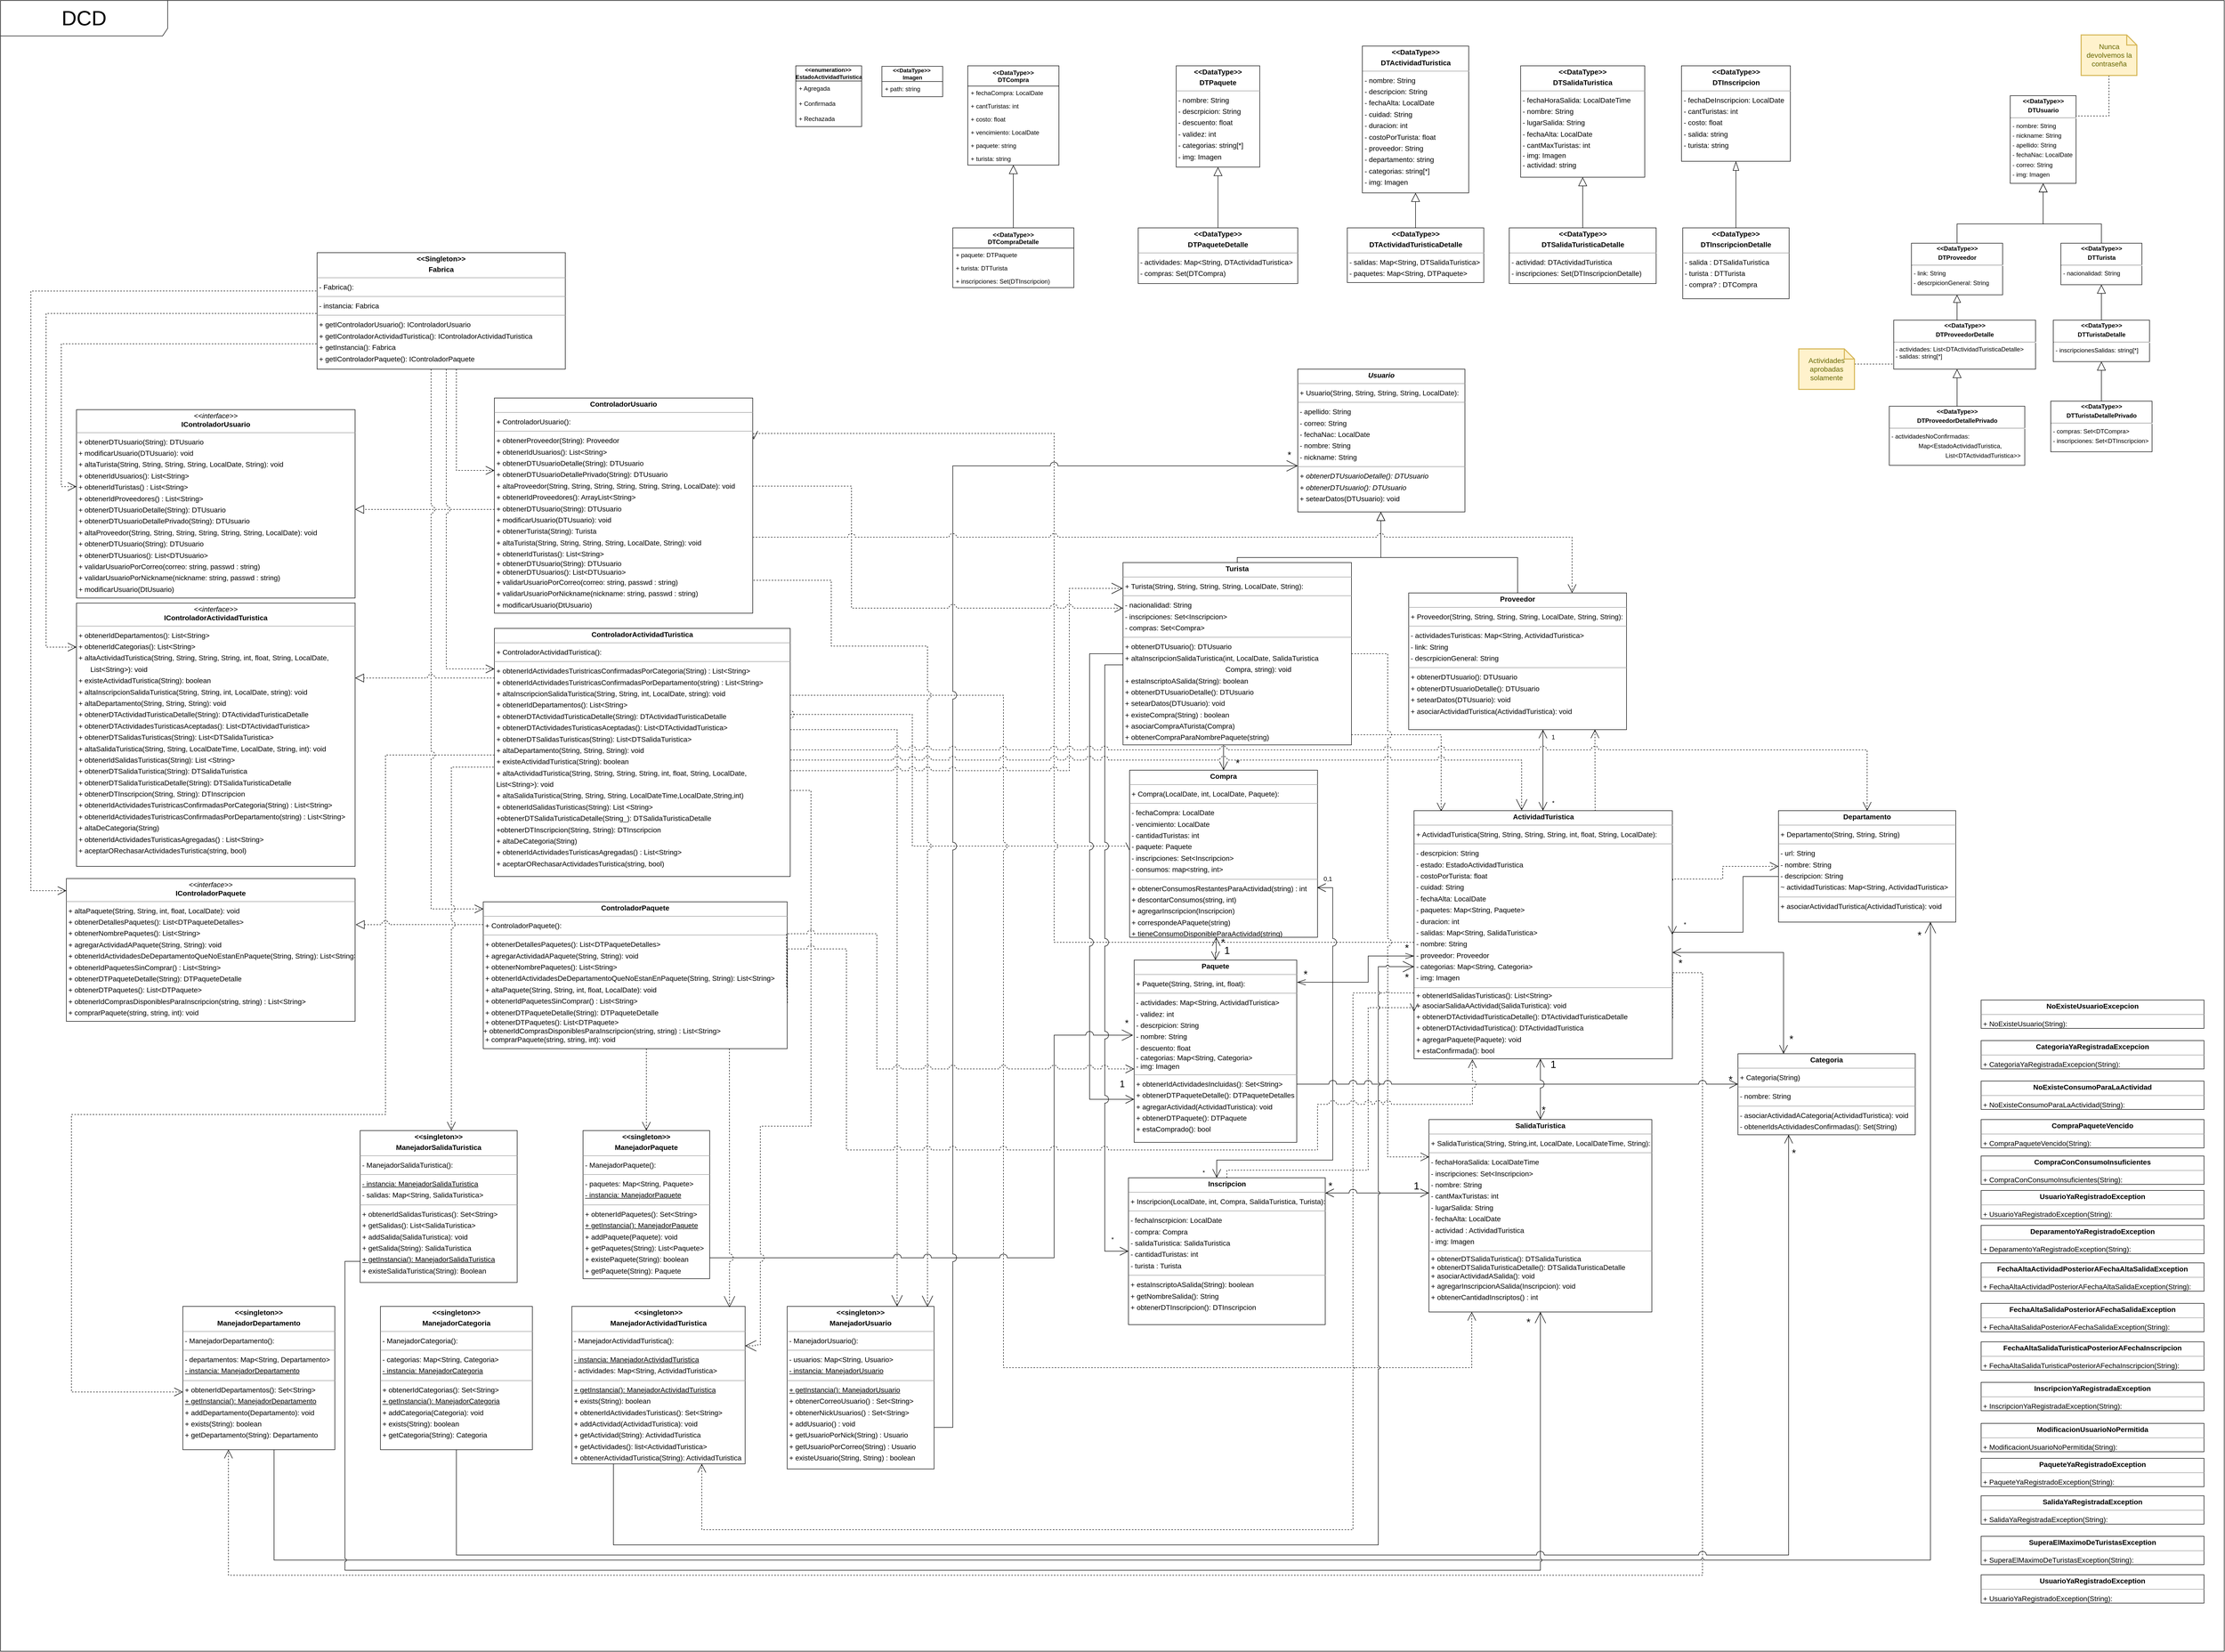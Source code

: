 <mxfile version="20.2.8" type="device"><diagram id="swAk9FbaqaU9FgrHFvmt" name="Página-1"><mxGraphModel dx="1756" dy="1084" grid="1" gridSize="10" guides="1" tooltips="1" connect="1" arrows="1" fold="1" page="0" pageScale="1" pageWidth="827" pageHeight="1169" background="none" math="0" shadow="0"><root><mxCell id="0"/><mxCell id="1" parent="0"/><mxCell id="wCHs5X18xi5UQ-w-OOSB-42" value="&amp;nbsp;" style="rounded=0;whiteSpace=wrap;html=1;fontSize=41;" parent="1" vertex="1"><mxGeometry x="-1110" y="-520" width="4390" height="3260" as="geometry"/></mxCell><mxCell id="DxUtaUIhlJlLghEwk4ql-2" style="edgeStyle=orthogonalEdgeStyle;rounded=0;orthogonalLoop=1;jettySize=auto;html=1;entryX=0.001;entryY=0.485;entryDx=0;entryDy=0;dashed=1;endArrow=open;endFill=0;startSize=16;endSize=15;jumpStyle=arc;jumpSize=15;entryPerimeter=0;" parent="1" source="node21" target="node0" edge="1"><mxGeometry relative="1" as="geometry"><Array as="points"><mxPoint x="690" y="890"/><mxPoint x="690" y="1150"/></Array></mxGeometry></mxCell><mxCell id="xNRpBbFhv3l67EwgfD0b-5" style="edgeStyle=orthogonalEdgeStyle;rounded=0;jumpStyle=arc;orthogonalLoop=1;jettySize=auto;html=1;dashed=1;endArrow=open;endFill=0;startSize=15;endSize=15;jumpSize=15;entryX=1.004;entryY=0.193;entryDx=0;entryDy=0;entryPerimeter=0;" parent="1" source="node5" target="node14" edge="1"><mxGeometry relative="1" as="geometry"><Array as="points"><mxPoint x="970" y="1340"/><mxPoint x="970" y="335"/></Array><mxPoint x="440" y="650" as="targetPoint"/></mxGeometry></mxCell><mxCell id="kkHdNGqSBcW561c0JfEE-54" style="edgeStyle=orthogonalEdgeStyle;rounded=0;orthogonalLoop=1;jettySize=auto;html=1;startArrow=none;startFill=0;endArrow=open;endFill=0;startSize=20;strokeWidth=1;endSize=15;jumpStyle=arc;jumpSize=15;" parent="1" source="node11" target="node6" edge="1"><mxGeometry relative="1" as="geometry"><Array as="points"><mxPoint x="1040" y="770"/><mxPoint x="1040" y="1650"/></Array><mxPoint x="1076" y="770.001" as="sourcePoint"/><mxPoint x="1081.5" y="1782.43" as="targetPoint"/></mxGeometry></mxCell><mxCell id="wCHs5X18xi5UQ-w-OOSB-34" style="edgeStyle=orthogonalEdgeStyle;rounded=0;jumpStyle=arc;jumpSize=15;orthogonalLoop=1;jettySize=auto;html=1;entryX=0.192;entryY=1;entryDx=0;entryDy=0;entryPerimeter=0;dashed=1;fontSize=20;startArrow=none;startFill=0;endArrow=open;endFill=0;startSize=15;endSize=15;exitX=1;exitY=0.5;exitDx=0;exitDy=0;" parent="1" source="node21" target="node27" edge="1"><mxGeometry relative="1" as="geometry"><Array as="points"><mxPoint x="870" y="852"/><mxPoint x="870" y="2180"/><mxPoint x="1795" y="2180"/></Array></mxGeometry></mxCell><mxCell id="wCHs5X18xi5UQ-w-OOSB-33" style="edgeStyle=orthogonalEdgeStyle;rounded=0;jumpStyle=arc;jumpSize=15;orthogonalLoop=1;jettySize=auto;html=1;entryX=0.75;entryY=0;entryDx=0;entryDy=0;dashed=1;fontSize=20;startArrow=none;startFill=0;endArrow=open;endFill=0;startSize=15;endSize=20;" parent="1" source="node21" target="node26" edge="1"><mxGeometry relative="1" as="geometry"><Array as="points"><mxPoint x="660" y="920"/><mxPoint x="660" y="2059"/></Array></mxGeometry></mxCell><mxCell id="wCHs5X18xi5UQ-w-OOSB-41" value="&lt;font style=&quot;font-size: 41px;&quot;&gt;DCD&lt;/font&gt;" style="shape=umlFrame;whiteSpace=wrap;html=1;fontSize=20;width=330;height=70;" parent="1" vertex="1"><mxGeometry x="-1110" y="-520" width="4390" height="3260" as="geometry"/></mxCell><mxCell id="DxUtaUIhlJlLghEwk4ql-1" style="edgeStyle=orthogonalEdgeStyle;rounded=0;orthogonalLoop=1;jettySize=auto;html=1;entryX=0.105;entryY=0.003;entryDx=0;entryDy=0;entryPerimeter=0;dashed=1;endArrow=open;endFill=0;startSize=16;endSize=15;jumpStyle=arc;jumpSize=15;" parent="1" source="node11" target="node5" edge="1"><mxGeometry relative="1" as="geometry"><Array as="points"><mxPoint x="1734" y="930"/></Array></mxGeometry></mxCell><mxCell id="S78CXBdU46AuIcc0LJqm-24" style="edgeStyle=orthogonalEdgeStyle;rounded=0;jumpStyle=arc;orthogonalLoop=1;jettySize=auto;html=1;dashed=1;startArrow=none;startFill=0;endArrow=open;endFill=0;startSize=20;endSize=20;strokeWidth=1;jumpSize=15;exitX=1;exitY=0.886;exitDx=0;exitDy=0;exitPerimeter=0;" parent="1" source="node14" edge="1"><mxGeometry relative="1" as="geometry"><mxPoint x="720" y="2060" as="targetPoint"/><Array as="points"><mxPoint x="375" y="625"/><mxPoint x="530" y="625"/><mxPoint x="530" y="755"/><mxPoint x="720" y="755"/></Array><mxPoint x="370" y="625" as="sourcePoint"/></mxGeometry></mxCell><mxCell id="S78CXBdU46AuIcc0LJqm-10" style="edgeStyle=orthogonalEdgeStyle;rounded=0;orthogonalLoop=1;jettySize=auto;html=1;startArrow=none;startFill=0;endArrow=open;endFill=0;startSize=20;endSize=20;strokeWidth=1;noJump=0;jumpStyle=arc;jumpSize=15;entryX=-0.007;entryY=0.412;entryDx=0;entryDy=0;entryPerimeter=0;" parent="1" source="node4" target="node6" edge="1"><mxGeometry relative="1" as="geometry"><Array as="points"><mxPoint x="970" y="1963"/><mxPoint x="970" y="1523"/></Array></mxGeometry></mxCell><mxCell id="S78CXBdU46AuIcc0LJqm-7" style="edgeStyle=orthogonalEdgeStyle;rounded=0;orthogonalLoop=1;jettySize=auto;html=1;startArrow=none;startFill=0;endArrow=open;endFill=0;startSize=20;endSize=20;strokeWidth=1;jumpStyle=arc;jumpSize=15;" parent="1" source="node26" target="node3" edge="1"><mxGeometry relative="1" as="geometry"><mxPoint x="690" y="1200" as="targetPoint"/><Array as="points"><mxPoint x="770" y="2298"/><mxPoint x="770" y="399"/></Array></mxGeometry></mxCell><mxCell id="S78CXBdU46AuIcc0LJqm-22" style="edgeStyle=orthogonalEdgeStyle;rounded=0;jumpStyle=arc;orthogonalLoop=1;jettySize=auto;html=1;dashed=1;startArrow=none;startFill=0;endArrow=open;endFill=0;startSize=20;endSize=20;strokeWidth=1;jumpSize=15;entryX=-0.001;entryY=0.143;entryDx=0;entryDy=0;entryPerimeter=0;" parent="1" source="node21" target="node11" edge="1"><mxGeometry relative="1" as="geometry"><Array as="points"><mxPoint x="1000" y="1001"/><mxPoint x="1000" y="641"/><mxPoint x="1106" y="641"/></Array><mxPoint x="1110" y="680" as="targetPoint"/></mxGeometry></mxCell><mxCell id="wCHs5X18xi5UQ-w-OOSB-39" style="edgeStyle=orthogonalEdgeStyle;rounded=0;jumpStyle=arc;jumpSize=15;orthogonalLoop=1;jettySize=auto;html=1;entryX=0.001;entryY=0.194;entryDx=0;entryDy=0;entryPerimeter=0;dashed=1;fontSize=20;startArrow=none;startFill=0;endArrow=open;endFill=0;startSize=15;endSize=15;" parent="1" source="node11" target="node27" edge="1"><mxGeometry relative="1" as="geometry"/></mxCell><mxCell id="wCHs5X18xi5UQ-w-OOSB-16" style="edgeStyle=orthogonalEdgeStyle;rounded=0;jumpStyle=arc;jumpSize=15;orthogonalLoop=1;jettySize=auto;html=1;entryX=0.5;entryY=0;entryDx=0;entryDy=0;endArrow=open;endFill=0;startSize=15;endSize=15;" parent="1" source="node11" target="node0" edge="1"><mxGeometry relative="1" as="geometry"><Array as="points"><mxPoint x="1305" y="963"/></Array></mxGeometry></mxCell><mxCell id="bsJzMLxWc2fWc1XIKqTM-5" style="edgeStyle=orthogonalEdgeStyle;rounded=0;orthogonalLoop=1;jettySize=auto;html=1;startArrow=none;startFill=0;endArrow=open;endFill=0;startSize=20;strokeWidth=1;endSize=15;jumpStyle=arc;jumpSize=15;" parent="1" source="node11" target="node22" edge="1"><mxGeometry relative="1" as="geometry"><Array as="points"><mxPoint x="1070" y="792"/><mxPoint x="1070" y="1950"/></Array></mxGeometry></mxCell><mxCell id="wCHs5X18xi5UQ-w-OOSB-38" style="edgeStyle=orthogonalEdgeStyle;rounded=0;jumpStyle=arc;jumpSize=15;orthogonalLoop=1;jettySize=auto;html=1;entryX=0;entryY=0.5;entryDx=0;entryDy=0;dashed=1;fontSize=20;startArrow=none;startFill=0;endArrow=open;endFill=0;startSize=15;endSize=15;exitX=1.002;exitY=0.281;exitDx=0;exitDy=0;exitPerimeter=0;" parent="1" source="node5" target="node20" edge="1"><mxGeometry relative="1" as="geometry"><Array as="points"><mxPoint x="2290" y="1215"/><mxPoint x="2290" y="1190"/></Array></mxGeometry></mxCell><mxCell id="xNRpBbFhv3l67EwgfD0b-3" style="edgeStyle=orthogonalEdgeStyle;rounded=0;jumpStyle=arc;orthogonalLoop=1;jettySize=auto;html=1;entryX=0.75;entryY=1;entryDx=0;entryDy=0;dashed=1;endArrow=open;endFill=0;startSize=15;endSize=15;" parent="1" target="node31" edge="1"><mxGeometry relative="1" as="geometry"><mxPoint x="1680" y="1440" as="sourcePoint"/><Array as="points"><mxPoint x="1560" y="1440"/><mxPoint x="1560" y="2500"/><mxPoint x="275" y="2500"/></Array></mxGeometry></mxCell><mxCell id="xNRpBbFhv3l67EwgfD0b-4" style="edgeStyle=orthogonalEdgeStyle;rounded=0;jumpStyle=arc;orthogonalLoop=1;jettySize=auto;html=1;dashed=1;endArrow=open;endFill=0;startSize=15;endSize=15;exitX=1.001;exitY=0.836;exitDx=0;exitDy=0;exitPerimeter=0;" parent="1" source="node5" target="node23" edge="1"><mxGeometry relative="1" as="geometry"><Array as="points"><mxPoint x="2191" y="1400"/><mxPoint x="2250" y="1400"/><mxPoint x="2250" y="2590"/><mxPoint x="-660" y="2590"/></Array></mxGeometry></mxCell><mxCell id="xNRpBbFhv3l67EwgfD0b-6" style="edgeStyle=orthogonalEdgeStyle;rounded=0;jumpStyle=arc;orthogonalLoop=1;jettySize=auto;html=1;exitX=0.75;exitY=0;exitDx=0;exitDy=0;entryX=0.855;entryY=0.999;entryDx=0;entryDy=0;entryPerimeter=0;dashed=1;endArrow=open;endFill=0;startSize=15;endSize=15;" parent="1" source="node5" target="node8" edge="1"><mxGeometry relative="1" as="geometry"><Array as="points"><mxPoint x="2038" y="1080"/><mxPoint x="2038" y="1000"/></Array></mxGeometry></mxCell><mxCell id="node5" value="&lt;p style=&quot;margin:0px;margin-top:4px;text-align:center;&quot;&gt;&lt;b&gt;ActividadTuristica&lt;/b&gt;&lt;/p&gt;&lt;hr size=&quot;1&quot;&gt;&lt;p style=&quot;margin:0 0 0 4px;line-height:1.6;&quot;&gt;+ ActividadTuristica(String, String, String, String, int, float, String, LocalDate): &lt;/p&gt;&lt;hr size=&quot;1&quot;&gt;&lt;p style=&quot;margin:0 0 0 4px;line-height:1.6;&quot;&gt;- descrpicion: String&lt;/p&gt;&lt;p style=&quot;margin:0 0 0 4px;line-height:1.6;&quot;&gt;- estado: EstadoActividadTuristica&lt;br&gt;- costoPorTurista: float&lt;br&gt;- cuidad: String&lt;br&gt;- fechaAlta: LocalDate&lt;br&gt;- paquetes: Map&amp;lt;String, Paquete&amp;gt;&lt;br&gt;- duracion: int&lt;br&gt;- salidas: Map&amp;lt;String, SalidaTuristica&amp;gt;&lt;br&gt;- nombre: String&lt;/p&gt;&lt;p style=&quot;margin:0 0 0 4px;line-height:1.6;&quot;&gt;- proveedor: Proveedor&lt;br&gt;&lt;/p&gt;&lt;p style=&quot;margin:0 0 0 4px;line-height:1.6;&quot;&gt;- categorias: Map&amp;lt;String, Categoria&amp;gt;&lt;/p&gt;&lt;p style=&quot;margin:0 0 0 4px;line-height:1.6;&quot;&gt;- img: Imagen&lt;/p&gt;&lt;hr size=&quot;1&quot;&gt;&amp;nbsp;+ obtenerIdSalidasTuristicas(): List&amp;lt;String&amp;gt;&lt;br&gt;&lt;p style=&quot;margin:0 0 0 4px;line-height:1.6;&quot;&gt;+ asociarSalidaAActividad(SalidaTuristica): void&lt;br&gt;+ obtenerDTActividadTuristicaDetalle(): DTActividadTuristicaDetalle&lt;br&gt;+ obtenerDTActividadTuristica(): DTActividadTuristica&lt;br&gt;+ agregarPaquete(Paquete): void&lt;br&gt;&lt;/p&gt;&lt;p style=&quot;margin:0 0 0 4px;line-height:1.6;&quot;&gt;+ estaConfirmada(): bool&lt;/p&gt;" style="verticalAlign=top;align=left;overflow=fill;fontSize=14;fontFamily=Helvetica;html=1;rounded=0;shadow=0;comic=0;labelBackgroundColor=none;strokeWidth=1;" parent="1" vertex="1"><mxGeometry x="1680.5" y="1080" width="510" height="490" as="geometry"/></mxCell><mxCell id="bsJzMLxWc2fWc1XIKqTM-2" style="edgeStyle=orthogonalEdgeStyle;rounded=0;orthogonalLoop=1;jettySize=auto;html=1;entryX=0.5;entryY=0;entryDx=0;entryDy=0;endArrow=open;endFill=0;endSize=15;startArrow=open;startFill=0;startSize=15;" parent="1" source="node0" target="node6" edge="1"><mxGeometry relative="1" as="geometry"><Array as="points"><mxPoint x="1290" y="1360"/><mxPoint x="1288" y="1360"/></Array></mxGeometry></mxCell><mxCell id="node0" value="&lt;p style=&quot;margin:0px;margin-top:4px;text-align:center;&quot;&gt;&lt;b&gt;Compra&lt;/b&gt;&lt;/p&gt;&lt;hr size=&quot;1&quot;&gt;&lt;p style=&quot;margin:0 0 0 4px;line-height:1.6;&quot;&gt;+ Compra(LocalDate, int, LocalDate, Paquete): &lt;/p&gt;&lt;hr size=&quot;1&quot;&gt;&lt;p style=&quot;margin:0 0 0 4px;line-height:1.6;&quot;&gt;- fechaCompra: LocalDate&lt;br&gt;- vencimiento: LocalDate&lt;br&gt;- cantidadTuristas: int&lt;br&gt;- paquete: Paquete&lt;br&gt;- inscripciones: Set&amp;lt;Inscripcion&amp;gt;&lt;/p&gt;&lt;p style=&quot;margin:0 0 0 4px;line-height:1.6;&quot;&gt;- consumos: map&amp;lt;string, int&amp;gt;&lt;/p&gt;&lt;hr size=&quot;1&quot;&gt;&lt;p style=&quot;margin:0 0 0 4px;line-height:1.6;&quot;&gt;+ obtenerConsumosRestantesParaActividad(string) : int&lt;/p&gt;&lt;p style=&quot;margin:0 0 0 4px;line-height:1.6;&quot;&gt;+ descontarConsumos(string, int)&lt;/p&gt;&lt;p style=&quot;margin:0 0 0 4px;line-height:1.6;&quot;&gt;+ agregarInscripcion(Inscripcion)&lt;/p&gt;&lt;p style=&quot;margin:0 0 0 4px;line-height:1.6;&quot;&gt;+ correspondeAPaquete(string)&lt;/p&gt;&lt;p style=&quot;margin:0 0 0 4px;line-height:1.6;&quot;&gt;+ tieneConsumoDisponibleParaActividad(string)&lt;/p&gt;" style="verticalAlign=top;align=left;overflow=fill;fontSize=14;fontFamily=Helvetica;html=1;rounded=0;shadow=0;comic=0;labelBackgroundColor=none;strokeWidth=1;" parent="1" vertex="1"><mxGeometry x="1119" y="1000" width="371" height="330" as="geometry"/></mxCell><mxCell id="bsJzMLxWc2fWc1XIKqTM-13" style="edgeStyle=orthogonalEdgeStyle;rounded=0;orthogonalLoop=1;jettySize=auto;html=1;startArrow=none;startFill=0;endArrow=open;endFill=0;startSize=15;endSize=15;strokeWidth=1;dashed=1;" parent="1" source="node21" target="node23" edge="1"><mxGeometry relative="1" as="geometry"><Array as="points"><mxPoint x="-350" y="970"/><mxPoint x="-350" y="1680"/><mxPoint x="-970" y="1680"/><mxPoint x="-970" y="2228"/></Array></mxGeometry></mxCell><mxCell id="S78CXBdU46AuIcc0LJqm-21" style="edgeStyle=orthogonalEdgeStyle;rounded=0;jumpStyle=arc;orthogonalLoop=1;jettySize=auto;html=1;dashed=1;startArrow=none;startFill=0;endArrow=open;endFill=0;startSize=20;endSize=20;strokeWidth=1;jumpSize=15;entryX=0.416;entryY=-0.001;entryDx=0;entryDy=0;entryPerimeter=0;" parent="1" source="node21" target="node5" edge="1"><mxGeometry relative="1" as="geometry"><Array as="points"><mxPoint x="1893" y="980"/><mxPoint x="1893" y="1080"/></Array><mxPoint x="430" y="1020" as="sourcePoint"/></mxGeometry></mxCell><mxCell id="node21" value="&lt;p style=&quot;margin:0px;margin-top:4px;text-align:center;&quot;&gt;&lt;b&gt;ControladorActividadTuristica&lt;/b&gt;&lt;/p&gt;&lt;hr size=&quot;1&quot;&gt;&lt;p style=&quot;margin:0 0 0 4px;line-height:1.6;&quot;&gt;+ ControladorActividadTuristica(): &lt;/p&gt;&lt;hr size=&quot;1&quot;&gt;&lt;p style=&quot;margin:0 0 0 4px;line-height:1.6;&quot;&gt;&lt;span style=&quot;background-color: initial;&quot;&gt;+ obtenerIdActividadesTuristricasConfirmadasPorCategoria(String) : List&amp;lt;String&amp;gt;&lt;/span&gt;&lt;br&gt;&lt;/p&gt;&lt;p style=&quot;margin:0 0 0 4px;line-height:1.6;&quot;&gt;&lt;span style=&quot;background-color: initial;&quot;&gt;+ obtenerIdActividadesTuristricasConfirmadasPorDepartamento(string) : List&amp;lt;String&amp;gt;&lt;/span&gt;&lt;/p&gt;&lt;p style=&quot;margin:0 0 0 4px;line-height:1.6;&quot;&gt;+ altaInscripcionSalidaTuristica(String, String, int, LocalDate, string): void&lt;br&gt;+ obtenerIdDepartamentos(): List&amp;lt;String&amp;gt;&lt;br&gt;+ obtenerDTActividadTuristicaDetalle(String): DTActividadTuristicaDetalle&lt;/p&gt;&lt;p style=&quot;margin:0 0 0 4px;line-height:1.6;&quot;&gt;+ obtenerDTActividadesTuristicasAceptadas(): List&amp;lt;DTActividadTuristica&amp;gt;&lt;br&gt;+ obtenerDTSalidasTuristicas(String): List&amp;lt;DTSalidaTuristica&amp;gt;&lt;br&gt;+ altaDepartamento(String, String, String): void&lt;br&gt;+ existeActividadTuristica(String): boolean&lt;br&gt;+ altaActividadTuristica(String, String, String, String, int, float, String, LocalDate,&amp;nbsp;&lt;/p&gt;&lt;p style=&quot;margin:0 0 0 4px;line-height:1.6;&quot;&gt;&lt;span style=&quot;&quot;&gt;&#9;&lt;/span&gt;List&amp;lt;String&amp;gt;): void&lt;/p&gt;&lt;p style=&quot;margin:0 0 0 4px;line-height:1.6;&quot;&gt;+ altaSalidaTuristica(String, String, String, LocalDateTime,LocalDate,String,int)&lt;/p&gt;&lt;p style=&quot;margin:0 0 0 4px;line-height:1.6;&quot;&gt;+ obtenerIdSalidasTuristicas(String): List &amp;lt;String&amp;gt;&lt;/p&gt;&lt;p style=&quot;margin:0 0 0 4px;line-height:1.6;&quot;&gt;+obtenerDTSalidaTuristicaDetalle(String_): DTSalidaTuristicaDetalle&lt;/p&gt;&lt;p style=&quot;margin:0 0 0 4px;line-height:1.6;&quot;&gt;+obtenerDTInscripcion(String, String): DTInscripcion&lt;/p&gt;&lt;p style=&quot;margin:0 0 0 4px;line-height:1.6;&quot;&gt;+ altaDeCategoria(String)&lt;/p&gt;&lt;p style=&quot;margin:0 0 0 4px;line-height:1.6;&quot;&gt;+ obtenerIdActividadesTuristicasAgregadas() : List&amp;lt;String&amp;gt;&lt;/p&gt;&lt;p style=&quot;margin:0 0 0 4px;line-height:1.6;&quot;&gt;+ aceptarORechasarActividadesTuristica(string, bool)&lt;/p&gt;" style="verticalAlign=top;align=left;overflow=fill;fontSize=14;fontFamily=Helvetica;html=1;rounded=0;shadow=0;comic=0;labelBackgroundColor=none;strokeWidth=1;" parent="1" vertex="1"><mxGeometry x="-135" y="720" width="584" height="490" as="geometry"/></mxCell><mxCell id="bsJzMLxWc2fWc1XIKqTM-15" style="edgeStyle=orthogonalEdgeStyle;rounded=0;jumpStyle=arc;orthogonalLoop=1;jettySize=auto;html=1;entryX=0.5;entryY=0;entryDx=0;entryDy=0;dashed=1;startArrow=none;startFill=0;endArrow=open;endFill=0;startSize=15;endSize=15;strokeWidth=1;" parent="1" source="node36" target="node4" edge="1"><mxGeometry relative="1" as="geometry"><Array as="points"><mxPoint x="165" y="1590"/><mxPoint x="165" y="1590"/></Array></mxGeometry></mxCell><mxCell id="node36" value="&lt;p style=&quot;margin:0px;margin-top:4px;text-align:center;&quot;&gt;&lt;b&gt;ControladorPaquete&lt;/b&gt;&lt;/p&gt;&lt;hr size=&quot;1&quot;&gt;&lt;p style=&quot;margin:0 0 0 4px;line-height:1.6;&quot;&gt;+ ControladorPaquete():&amp;nbsp;&amp;nbsp;&lt;/p&gt;&lt;hr size=&quot;1&quot;&gt;&lt;p style=&quot;margin:0 0 0 4px;line-height:1.6;&quot;&gt;+ obtenerDetallesPaquetes(): List&amp;lt;DTPaqueteDetalles&amp;gt;&lt;br&gt;+ agregarActividadAPaquete(String, String): void&lt;br&gt;+ obtenerNombrePaquetes(): List&amp;lt;String&amp;gt;&lt;br&gt;+ obtenerIdActividadesDeDepartamentoQueNoEstanEnPaquete(String, String): List&amp;lt;String&amp;gt;&lt;br&gt;+ altaPaquete(String, String, int, float, LocalDate): void&lt;/p&gt;&lt;p style=&quot;margin:0 0 0 4px;line-height:1.6;&quot;&gt;+ obtenerIdPaquetesSinComprar() : List&amp;lt;String&amp;gt;&lt;/p&gt;&lt;p style=&quot;margin:0 0 0 4px;line-height:1.6;&quot;&gt;+ obtenerDTPaqueteDetalle(String): DTPaqueteDetalle&lt;/p&gt;&amp;nbsp;+ obtenerDTPaquetes(): List&amp;lt;DTPaquete&amp;gt;&lt;br&gt;+ obtenerIdComprasDisponiblesParaInscripcion(string, string) : List&amp;lt;String&amp;gt;&lt;br&gt;&lt;div&gt;&amp;nbsp;+ comprarPaquete(string, string, int): void&lt;/div&gt;&lt;div&gt;&lt;br&gt;&lt;/div&gt;" style="verticalAlign=top;align=left;overflow=fill;fontSize=14;fontFamily=Helvetica;html=1;rounded=0;shadow=0;comic=0;labelBackgroundColor=none;strokeWidth=1;" parent="1" vertex="1"><mxGeometry x="-157" y="1260" width="600" height="290" as="geometry"/></mxCell><mxCell id="wCHs5X18xi5UQ-w-OOSB-15" style="edgeStyle=orthogonalEdgeStyle;rounded=0;jumpStyle=arc;jumpSize=15;orthogonalLoop=1;jettySize=auto;html=1;dashed=1;endArrow=block;endFill=0;startSize=20;endSize=15;" parent="1" source="node14" target="node17" edge="1"><mxGeometry relative="1" as="geometry"><Array as="points"><mxPoint x="-340" y="485"/><mxPoint x="-340" y="485"/></Array></mxGeometry></mxCell><mxCell id="node14" value="&lt;p style=&quot;margin:0px;margin-top:4px;text-align:center;&quot;&gt;&lt;b&gt;ControladorUsuario&lt;/b&gt;&lt;/p&gt;&lt;hr size=&quot;1&quot;&gt;&lt;p style=&quot;margin:0 0 0 4px;line-height:1.6;&quot;&gt;+ ControladorUsuario(): &lt;/p&gt;&lt;hr size=&quot;1&quot;&gt;&lt;p style=&quot;margin:0 0 0 4px;line-height:1.6;&quot;&gt;+ obtenerProveedor(String): Proveedor&lt;br&gt;+ obtenerIdUsuarios(): List&amp;lt;String&amp;gt;&lt;br&gt;+ obtenerDTUsuarioDetalle(String): DTUsuario&lt;/p&gt;&lt;p style=&quot;margin:0 0 0 4px;line-height:1.6;&quot;&gt;+ obtenerDTUsuarioDetallePrivado(String): DTUsuario&lt;br&gt;+ altaProveedor(String, String, String, String, String, String, LocalDate): void&lt;br&gt;+ obtenerIdProveedores(): ArrayList&amp;lt;String&amp;gt;&lt;br&gt;+ obtenerDTUsuario(String): DTUsuario&lt;br&gt;+ modificarUsuario(DTUsuario): void&lt;br&gt;+ obtenerTurista(String): Turista&lt;br&gt;+ altaTurista(String, String, String, String, LocalDate, String): void&lt;/p&gt;&lt;p style=&quot;margin:0 0 0 4px;line-height:1.6;&quot;&gt;+ obtenerIdTuristas(): List&amp;lt;String&amp;gt;&lt;/p&gt;&amp;nbsp;+ obtenerDTUsuario(String): DTUsuario&lt;br&gt;&amp;nbsp;+ obtenerDTUsuarios(): List&amp;lt;DTUsuario&amp;gt;&lt;br&gt;&lt;p style=&quot;margin: 0px 0px 0px 4px; line-height: 1.6;&quot;&gt;+ validarUsuarioPorCorreo(correo: string, passwd : string)&lt;/p&gt;&lt;p style=&quot;margin: 0px 0px 0px 4px; line-height: 1.6;&quot;&gt;+ validarUsuarioPorNickname(nickname: string, passwd : string)&lt;br&gt;&lt;/p&gt;&lt;p style=&quot;margin: 0px 0px 0px 4px; line-height: 1.6;&quot;&gt;+ modificarUsuario(DtUsuario)&lt;/p&gt;" style="verticalAlign=top;align=left;overflow=fill;fontSize=14;fontFamily=Helvetica;html=1;rounded=0;shadow=0;comic=0;labelBackgroundColor=none;strokeWidth=1;" parent="1" vertex="1"><mxGeometry x="-135" y="265" width="510" height="425" as="geometry"/></mxCell><mxCell id="wCHs5X18xi5UQ-w-OOSB-27" style="edgeStyle=orthogonalEdgeStyle;rounded=0;jumpStyle=arc;jumpSize=15;orthogonalLoop=1;jettySize=auto;html=1;entryX=1;entryY=0.5;entryDx=0;entryDy=0;startArrow=none;startFill=0;endArrow=open;endFill=0;startSize=15;endSize=15;" parent="1" source="node20" target="node5" edge="1"><mxGeometry relative="1" as="geometry"><Array as="points"><mxPoint x="2330" y="1210"/><mxPoint x="2330" y="1320"/></Array></mxGeometry></mxCell><mxCell id="node20" value="&lt;p style=&quot;margin:0px;margin-top:4px;text-align:center;&quot;&gt;&lt;b&gt;Departamento&lt;/b&gt;&lt;/p&gt;&lt;hr size=&quot;1&quot;&gt;&lt;p style=&quot;margin:0 0 0 4px;line-height:1.6;&quot;&gt;+ Departamento(String, String, String)&lt;/p&gt;&lt;hr size=&quot;1&quot;&gt;&lt;p style=&quot;margin:0 0 0 4px;line-height:1.6;&quot;&gt;- url: String&lt;br&gt;- nombre: String&lt;br&gt;- descripcion: String&lt;br&gt;~ actividadTuristicas: Map&amp;lt;String, ActividadTuristica&amp;gt;&lt;/p&gt;&lt;hr size=&quot;1&quot;&gt;&lt;p style=&quot;margin:0 0 0 4px;line-height:1.6;&quot;&gt;+ asociarActividadTuristica(ActividadTuristica): void&lt;br&gt;&lt;/p&gt;" style="verticalAlign=top;align=left;overflow=fill;fontSize=14;fontFamily=Helvetica;html=1;rounded=0;shadow=0;comic=0;labelBackgroundColor=none;strokeWidth=1;" parent="1" vertex="1"><mxGeometry x="2400" y="1080" width="350" height="220" as="geometry"/></mxCell><mxCell id="wCHs5X18xi5UQ-w-OOSB-9" style="edgeStyle=orthogonalEdgeStyle;rounded=0;jumpStyle=arc;jumpSize=15;orthogonalLoop=1;jettySize=auto;html=1;endArrow=open;endFill=0;startSize=20;endSize=15;dashed=1;exitX=0;exitY=0.5;exitDx=0;exitDy=0;" parent="1" source="node35" target="node17" edge="1"><mxGeometry relative="1" as="geometry"><Array as="points"><mxPoint x="-485" y="158"/><mxPoint x="-990" y="158"/><mxPoint x="-990" y="440"/></Array></mxGeometry></mxCell><mxCell id="wCHs5X18xi5UQ-w-OOSB-10" style="edgeStyle=orthogonalEdgeStyle;rounded=0;jumpStyle=arc;jumpSize=15;orthogonalLoop=1;jettySize=auto;html=1;dashed=1;endArrow=open;endFill=0;startSize=20;endSize=15;exitX=0;exitY=0.5;exitDx=0;exitDy=0;" parent="1" source="node35" target="node7" edge="1"><mxGeometry relative="1" as="geometry"><Array as="points"><mxPoint x="-485" y="98"/><mxPoint x="-1020" y="98"/><mxPoint x="-1020" y="757"/></Array></mxGeometry></mxCell><mxCell id="wCHs5X18xi5UQ-w-OOSB-11" style="edgeStyle=orthogonalEdgeStyle;rounded=0;jumpStyle=arc;jumpSize=15;orthogonalLoop=1;jettySize=auto;html=1;dashed=1;endArrow=open;endFill=0;startSize=20;endSize=15;exitX=-0.003;exitY=0.329;exitDx=0;exitDy=0;exitPerimeter=0;" parent="1" source="node35" target="node2" edge="1"><mxGeometry relative="1" as="geometry"><Array as="points"><mxPoint x="-1050" y="54"/><mxPoint x="-1050" y="1238"/></Array></mxGeometry></mxCell><mxCell id="wCHs5X18xi5UQ-w-OOSB-12" style="edgeStyle=orthogonalEdgeStyle;rounded=0;jumpStyle=arc;jumpSize=15;orthogonalLoop=1;jettySize=auto;html=1;dashed=1;endArrow=open;endFill=0;startSize=20;endSize=15;" parent="1" source="node35" target="node14" edge="1"><mxGeometry relative="1" as="geometry"><Array as="points"><mxPoint x="-210" y="408"/></Array></mxGeometry></mxCell><mxCell id="wCHs5X18xi5UQ-w-OOSB-13" style="edgeStyle=orthogonalEdgeStyle;rounded=0;jumpStyle=arc;jumpSize=15;orthogonalLoop=1;jettySize=auto;html=1;dashed=1;endArrow=open;endFill=0;startSize=20;endSize=15;" parent="1" source="node35" target="node21" edge="1"><mxGeometry relative="1" as="geometry"><Array as="points"><mxPoint x="-230" y="800"/></Array></mxGeometry></mxCell><mxCell id="wCHs5X18xi5UQ-w-OOSB-14" style="edgeStyle=orthogonalEdgeStyle;rounded=0;jumpStyle=arc;jumpSize=15;orthogonalLoop=1;jettySize=auto;html=1;dashed=1;endArrow=open;endFill=0;startSize=20;endSize=15;entryX=0;entryY=0.047;entryDx=0;entryDy=0;entryPerimeter=0;" parent="1" source="node35" target="node36" edge="1"><mxGeometry relative="1" as="geometry"><Array as="points"><mxPoint x="-260" y="1274"/><mxPoint x="-157" y="1274"/></Array><mxPoint x="-140" y="1208" as="targetPoint"/></mxGeometry></mxCell><mxCell id="node35" value="&lt;p style=&quot;margin:0px;margin-top:4px;text-align:center;&quot;&gt;&lt;b&gt;&amp;lt;&amp;lt;Singleton&amp;gt;&amp;gt;&lt;/b&gt;&lt;/p&gt;&lt;p style=&quot;margin:0px;margin-top:4px;text-align:center;&quot;&gt;&lt;b&gt;Fabrica&lt;/b&gt;&lt;/p&gt;&lt;hr size=&quot;1&quot;&gt;&lt;p style=&quot;margin:0 0 0 4px;line-height:1.6;&quot;&gt;- Fabrica(): &lt;/p&gt;&lt;hr size=&quot;1&quot;&gt;&lt;p style=&quot;margin:0 0 0 4px;line-height:1.6;&quot;&gt;- instancia: Fabrica&lt;br&gt;&lt;/p&gt;&lt;hr size=&quot;1&quot;&gt;&lt;p style=&quot;margin:0 0 0 4px;line-height:1.6;&quot;&gt;+ getIControladorUsuario(): IControladorUsuario&lt;br&gt;+ getIControladorActividadTuristica(): IControladorActividadTuristica&lt;br&gt;+ getInstancia(): Fabrica&lt;br&gt;+ getIControladorPaquete(): IControladorPaquete&lt;/p&gt;" style="verticalAlign=top;align=left;overflow=fill;fontSize=14;fontFamily=Helvetica;html=1;rounded=0;shadow=0;comic=0;labelBackgroundColor=none;strokeWidth=1;" parent="1" vertex="1"><mxGeometry x="-485" y="-22" width="490" height="230" as="geometry"/></mxCell><mxCell id="node7" value="&lt;p style=&quot;margin:0px;margin-top:4px;text-align:center;&quot;&gt;&lt;i&gt;&amp;lt;&amp;lt;interface&amp;gt;&amp;gt;&lt;/i&gt;&lt;br&gt;&lt;b&gt;IControladorActividadTuristica&lt;/b&gt;&lt;/p&gt;&lt;hr size=&quot;1&quot;&gt;&lt;p style=&quot;margin:0 0 0 4px;line-height:1.6;&quot;&gt;+ obtenerIdDepartamentos(): List&amp;lt;String&amp;gt;&lt;/p&gt;&lt;p style=&quot;margin:0 0 0 4px;line-height:1.6;&quot;&gt;+ obtenerIdCategorias(): List&amp;lt;String&amp;gt;&lt;br&gt;+ altaActividadTuristica(String, String, String, String, int, float, String, LocalDate,&amp;nbsp;&lt;/p&gt;&lt;p style=&quot;margin:0 0 0 4px;line-height:1.6;&quot;&gt;&lt;span style=&quot;&quot;&gt;&#9;&lt;/span&gt;&lt;span style=&quot;&quot;&gt;&#9;&lt;/span&gt;&lt;span style=&quot;&quot;&gt;&#9;&lt;/span&gt;&lt;span style=&quot;&quot;&gt;&#9;&lt;/span&gt;&lt;span style=&quot;&quot;&gt;&#9;&lt;/span&gt;&lt;span style=&quot;&quot;&gt;&#9;&lt;/span&gt;&lt;span style=&quot;&quot;&gt;&#9;&lt;/span&gt;&lt;span style=&quot;&quot;&gt;&#9;&lt;/span&gt;&lt;span style=&quot;&quot;&gt;&#9;&lt;/span&gt;&lt;span style=&quot;&quot;&gt;&#9;&lt;/span&gt;&lt;span style=&quot;&quot;&gt;&#9;&lt;/span&gt;&lt;span style=&quot;&quot;&gt;&#9;&lt;/span&gt;&lt;span style=&quot;&quot;&gt;&#9;&lt;/span&gt;&amp;nbsp; &amp;nbsp; &amp;nbsp; List&amp;lt;String&amp;gt;): void&lt;br&gt;+ existeActividadTuristica(String): boolean&lt;br&gt;+ altaInscripcionSalidaTuristica(String, String, int, LocalDate, string): void&lt;br&gt;+ altaDepartamento(String, String, String): void&lt;br&gt;+ obtenerDTActividadTuristicaDetalle(String): DTActividadTuristicaDetalle&lt;/p&gt;&lt;p style=&quot;margin:0 0 0 4px;line-height:1.6;&quot;&gt;+ obtenerDTActividadesTuristicasAceptadas(): List&amp;lt;DTActividadTuristica&amp;gt;&lt;br&gt;+ obtenerDTSalidasTuristicas(String): List&amp;lt;DTSalidaTuristica&amp;gt;&lt;/p&gt;&lt;p style=&quot;margin:0 0 0 4px;line-height:1.6;&quot;&gt;+ altaSalidaTuristica(String, String, LocalDateTime, LocalDate, String, int): void&lt;/p&gt;&lt;p style=&quot;margin:0 0 0 4px;line-height:1.6;&quot;&gt;+ obtenerIdSalidasTuristicas(String): List &amp;lt;String&amp;gt;&lt;/p&gt;&lt;p style=&quot;margin:0 0 0 4px;line-height:1.6;&quot;&gt;+ obtenerDTSalidaTuristica(String): DTSalidaTuristica&lt;/p&gt;&lt;p style=&quot;margin:0 0 0 4px;line-height:1.6;&quot;&gt;+ obtenerDTSalidaTuristicaDetalle(String): DTSalidaTuristicaDetalle&lt;/p&gt;&lt;p style=&quot;margin:0 0 0 4px;line-height:1.6;&quot;&gt;+ obtenerDTInscripcion(String, String): DTInscripcion&lt;/p&gt;&lt;p style=&quot;margin:0 0 0 4px;line-height:1.6;&quot;&gt;+ obtenerIdActividadesTuristricasConfirmadasPorCategoria(String) : List&amp;lt;String&amp;gt;&lt;br&gt;&lt;/p&gt;&lt;p style=&quot;margin:0 0 0 4px;line-height:1.6;&quot;&gt;+ obtenerIdActividadesTuristricasConfirmadasPorDepartamento(string) : List&amp;lt;String&amp;gt;&lt;br&gt;&lt;/p&gt;&lt;p style=&quot;margin:0 0 0 4px;line-height:1.6;&quot;&gt;+ altaDeCategoria(String)&lt;/p&gt;&lt;p style=&quot;margin:0 0 0 4px;line-height:1.6;&quot;&gt;+ obtenerIdActividadesTuristicasAgregadas() : List&amp;lt;String&amp;gt;&lt;/p&gt;&lt;p style=&quot;margin:0 0 0 4px;line-height:1.6;&quot;&gt;+ aceptarORechasarActividadesTuristica(string, bool)&lt;/p&gt;" style="verticalAlign=top;align=left;overflow=fill;fontSize=14;fontFamily=Helvetica;html=1;rounded=0;shadow=0;comic=0;labelBackgroundColor=none;strokeWidth=1;" parent="1" vertex="1"><mxGeometry x="-960" y="670" width="550" height="520" as="geometry"/></mxCell><mxCell id="node2" value="&lt;p style=&quot;margin:0px;margin-top:4px;text-align:center;&quot;&gt;&lt;i&gt;&amp;lt;&amp;lt;interface&amp;gt;&amp;gt;&lt;/i&gt;&lt;br&gt;&lt;b&gt;IControladorPaquete&lt;/b&gt;&lt;/p&gt;&lt;hr size=&quot;1&quot;&gt;&lt;p style=&quot;margin:0 0 0 4px;line-height:1.6;&quot;&gt;+ altaPaquete(String, String, int, float, LocalDate): void&lt;br&gt;+ obtenerDetallesPaquetes(): List&amp;lt;DTPaqueteDetalles&amp;gt;&lt;br&gt;+ obtenerNombrePaquetes(): List&amp;lt;String&amp;gt;&lt;br&gt;+ agregarActividadAPaquete(String, String): void&lt;br&gt;+ obtenerIdActividadesDeDepartamentoQueNoEstanEnPaquete(String, String): List&amp;lt;String&amp;gt;&lt;/p&gt;&lt;p style=&quot;margin:0 0 0 4px;line-height:1.6;&quot;&gt;+ obtenerIdPaquetesSinComprar() : List&amp;lt;String&amp;gt;&lt;br&gt;&lt;/p&gt;&lt;p style=&quot;margin:0 0 0 4px;line-height:1.6;&quot;&gt;+ obtenerDTPaqueteDetalle(String): DTPaqueteDetalle&lt;/p&gt;&lt;p style=&quot;margin:0 0 0 4px;line-height:1.6;&quot;&gt;+ obtenerDTPaquetes(): List&amp;lt;DTPaquete&amp;gt;&lt;/p&gt;&lt;p style=&quot;margin:0 0 0 4px;line-height:1.6;&quot;&gt;+ obtenerIdComprasDisponiblesParaInscripcion(string, string) : List&amp;lt;String&amp;gt;&lt;br&gt;&lt;/p&gt;&lt;p style=&quot;margin:0 0 0 4px;line-height:1.6;&quot;&gt;+ comprarPaquete(string, string, int): void&lt;br&gt;&lt;/p&gt;" style="verticalAlign=top;align=left;overflow=fill;fontSize=14;fontFamily=Helvetica;html=1;rounded=0;shadow=0;comic=0;labelBackgroundColor=none;strokeWidth=1;" parent="1" vertex="1"><mxGeometry x="-980" y="1214" width="570" height="282" as="geometry"/></mxCell><mxCell id="node17" value="&lt;p style=&quot;margin:0px;margin-top:4px;text-align:center;&quot;&gt;&lt;i&gt;&amp;lt;&amp;lt;interface&amp;gt;&amp;gt;&lt;/i&gt;&lt;br&gt;&lt;b&gt;IControladorUsuario&lt;/b&gt;&lt;/p&gt;&lt;hr size=&quot;1&quot;&gt;&lt;p style=&quot;margin:0 0 0 4px;line-height:1.6;&quot;&gt;+ obtenerDTUsuario(String): DTUsuario&lt;br&gt;+ modificarUsuario(DTUsuario): void&lt;br&gt;+ altaTurista(String, String, String, String, LocalDate, String): void&lt;br&gt;+ obtenerIdUsuarios(): List&amp;lt;String&amp;gt;&lt;/p&gt;&lt;p style=&quot;margin:0 0 0 4px;line-height:1.6;&quot;&gt;+ obtenerIdTuristas() : List&amp;lt;String&amp;gt;&lt;/p&gt;&lt;p style=&quot;margin:0 0 0 4px;line-height:1.6;&quot;&gt;+ obtenerIdProveedores() : List&amp;lt;String&amp;gt;&lt;br&gt;+ obtenerDTUsuarioDetalle(String): DTUsuario&lt;/p&gt;&lt;p style=&quot;margin:0 0 0 4px;line-height:1.6;&quot;&gt;+ obtenerDTUsuarioDetallePrivado(String): DTUsuario&lt;br&gt;+ altaProveedor(String, String, String, String, String, String, LocalDate): void&lt;/p&gt;&lt;p style=&quot;margin:0 0 0 4px;line-height:1.6;&quot;&gt;+ obtenerDTUsuario(String): DTUsuario&lt;br&gt;&lt;/p&gt;&lt;p style=&quot;margin:0 0 0 4px;line-height:1.6;&quot;&gt;+ obtenerDTUsuarios(): List&amp;lt;DTUsuario&amp;gt;&lt;br&gt;&lt;/p&gt;&lt;p style=&quot;margin: 0px 0px 0px 4px; line-height: 1.6;&quot;&gt;+ validarUsuarioPorCorreo(correo: string, passwd : string)&lt;/p&gt;&lt;p style=&quot;margin: 0px 0px 0px 4px; line-height: 1.6;&quot;&gt;+ validarUsuarioPorNickname(nickname: string, passwd : string)&lt;br&gt;&lt;/p&gt;&lt;p style=&quot;margin: 0px 0px 0px 4px; line-height: 1.6;&quot;&gt;+ modificarUsuario(DtUsuario)&lt;/p&gt;" style="verticalAlign=top;align=left;overflow=fill;fontSize=14;fontFamily=Helvetica;html=1;rounded=0;shadow=0;comic=0;labelBackgroundColor=none;strokeWidth=1;" parent="1" vertex="1"><mxGeometry x="-960" y="288" width="550" height="372" as="geometry"/></mxCell><mxCell id="wCHs5X18xi5UQ-w-OOSB-18" style="edgeStyle=orthogonalEdgeStyle;rounded=0;jumpStyle=arc;jumpSize=15;orthogonalLoop=1;jettySize=auto;html=1;entryX=0.998;entryY=0.706;entryDx=0;entryDy=0;endArrow=open;endFill=0;startSize=15;endSize=15;startArrow=open;startFill=0;entryPerimeter=0;" parent="1" source="node22" target="node0" edge="1"><mxGeometry relative="1" as="geometry"><Array as="points"><mxPoint x="1291" y="1770"/><mxPoint x="1520" y="1770"/><mxPoint x="1520" y="1232"/><mxPoint x="1489" y="1232"/></Array></mxGeometry></mxCell><mxCell id="wCHs5X18xi5UQ-w-OOSB-21" style="edgeStyle=orthogonalEdgeStyle;rounded=0;jumpStyle=arc;jumpSize=15;orthogonalLoop=1;jettySize=auto;html=1;startArrow=open;startFill=0;endArrow=open;endFill=0;startSize=15;endSize=15;" parent="1" source="node22" target="node27" edge="1"><mxGeometry relative="1" as="geometry"><Array as="points"><mxPoint x="1530" y="1835"/><mxPoint x="1530" y="1835"/></Array></mxGeometry></mxCell><mxCell id="Fa1uVVEjBv-Axx96pW5w-1" style="edgeStyle=orthogonalEdgeStyle;rounded=0;orthogonalLoop=1;jettySize=auto;html=1;entryX=0;entryY=0.81;entryDx=0;entryDy=0;entryPerimeter=0;dashed=1;endArrow=open;endFill=0;endSize=14;" parent="1" source="node22" target="node5" edge="1"><mxGeometry relative="1" as="geometry"><Array as="points"><mxPoint x="1311" y="1790"/><mxPoint x="1590" y="1790"/><mxPoint x="1590" y="1469"/><mxPoint x="1680" y="1469"/></Array></mxGeometry></mxCell><mxCell id="node22" value="&lt;p style=&quot;margin:0px;margin-top:4px;text-align:center;&quot;&gt;&lt;b&gt;Inscripcion&lt;/b&gt;&lt;/p&gt;&lt;hr size=&quot;1&quot;&gt;&lt;p style=&quot;margin:0 0 0 4px;line-height:1.6;&quot;&gt;+ Inscripcion(LocalDate, int, Compra, SalidaTuristica, Turista&lt;span style=&quot;background-color: initial;&quot;&gt;):&lt;/span&gt;&lt;/p&gt;&lt;hr size=&quot;1&quot;&gt;&lt;p style=&quot;margin:0 0 0 4px;line-height:1.6;&quot;&gt;- fechaInscrpicion: LocalDate&lt;br&gt;- compra: Compra&lt;br&gt;- salidaTuristica: SalidaTuristica&lt;br&gt;- cantidadTuristas: int&lt;/p&gt;&lt;p style=&quot;margin:0 0 0 4px;line-height:1.6;&quot;&gt;- turista : Turista&lt;/p&gt;&lt;hr size=&quot;1&quot;&gt;&lt;p style=&quot;margin:0 0 0 4px;line-height:1.6;&quot;&gt;+ estaInscriptoASalida(String): boolean&lt;/p&gt;&lt;p style=&quot;margin:0 0 0 4px;line-height:1.6;&quot;&gt;+ getNombreSalida(): String&lt;/p&gt;&lt;p style=&quot;margin:0 0 0 4px;line-height:1.6;&quot;&gt;+ obtenerDTInscripcion(): DTInscripcion&lt;/p&gt;" style="verticalAlign=top;align=left;overflow=fill;fontSize=14;fontFamily=Helvetica;html=1;rounded=0;shadow=0;comic=0;labelBackgroundColor=none;strokeWidth=1;" parent="1" vertex="1"><mxGeometry x="1116.75" y="1805" width="388.5" height="290" as="geometry"/></mxCell><mxCell id="node31" value="&lt;p style=&quot;margin: 4px 0px 0px; text-align: center;&quot;&gt;&lt;b&gt;&amp;lt;&amp;lt;singleton&amp;gt;&amp;gt;&lt;/b&gt;&lt;/p&gt;&lt;p style=&quot;margin:0px;margin-top:4px;text-align:center;&quot;&gt;&lt;b&gt;ManejadorActividadTuristica&lt;/b&gt;&lt;/p&gt;&lt;hr size=&quot;1&quot;&gt;&lt;p style=&quot;margin:0 0 0 4px;line-height:1.6;&quot;&gt;- ManejadorActividadTuristica(): &lt;/p&gt;&lt;hr size=&quot;1&quot;&gt;&lt;p style=&quot;margin:0 0 0 4px;line-height:1.6;&quot;&gt;&lt;u&gt;- instancia: ManejadorActividadTuristica&lt;/u&gt;&lt;br&gt;- actividades: Map&amp;lt;String, ActividadTuristica&amp;gt;&lt;/p&gt;&lt;hr size=&quot;1&quot;&gt;&lt;p style=&quot;margin:0 0 0 4px;line-height:1.6;&quot;&gt;&lt;u&gt;+ getInstancia(): ManejadorActividadTuristica&lt;/u&gt;&lt;br&gt;+ exists(String): boolean&lt;br&gt;+ obtenerIdActividadesTuristicas(): Set&amp;lt;String&amp;gt;&lt;br&gt;+ addActividad(ActividadTuristica): void&lt;br&gt;+ getActividad(String): ActividadTuristica&lt;/p&gt;&lt;p style=&quot;margin:0 0 0 4px;line-height:1.6;&quot;&gt;+ getActividades(): list&amp;lt;ActividadTuristica&amp;gt;&lt;/p&gt;&lt;p style=&quot;margin:0 0 0 4px;line-height:1.6;&quot;&gt;+ obtenerActividadTuristica(String): ActividadTuristica&lt;/p&gt;" style="verticalAlign=top;align=left;overflow=fill;fontSize=14;fontFamily=Helvetica;html=1;rounded=0;shadow=0;comic=0;labelBackgroundColor=none;strokeWidth=1;" parent="1" vertex="1"><mxGeometry x="18" y="2059" width="342" height="311" as="geometry"/></mxCell><mxCell id="S78CXBdU46AuIcc0LJqm-13" style="edgeStyle=orthogonalEdgeStyle;rounded=0;jumpStyle=arc;orthogonalLoop=1;jettySize=auto;html=1;startArrow=none;startFill=0;endArrow=open;endFill=0;startSize=20;endSize=20;strokeWidth=1;" parent="1" source="node23" target="node20" edge="1"><mxGeometry relative="1" as="geometry"><Array as="points"><mxPoint x="-570" y="2560"/><mxPoint x="2700" y="2560"/></Array></mxGeometry></mxCell><mxCell id="node23" value="&lt;p style=&quot;margin: 4px 0px 0px; text-align: center;&quot;&gt;&lt;b&gt;&amp;lt;&amp;lt;singleton&amp;gt;&amp;gt;&lt;/b&gt;&lt;/p&gt;&lt;p style=&quot;margin:0px;margin-top:4px;text-align:center;&quot;&gt;&lt;b&gt;ManejadorDepartamento&lt;/b&gt;&lt;/p&gt;&lt;hr size=&quot;1&quot;&gt;&lt;p style=&quot;margin:0 0 0 4px;line-height:1.6;&quot;&gt;- ManejadorDepartamento(): &lt;/p&gt;&lt;hr size=&quot;1&quot;&gt;&lt;p style=&quot;margin:0 0 0 4px;line-height:1.6;&quot;&gt;- departamentos: Map&amp;lt;String, Departamento&amp;gt;&lt;br&gt;&lt;u&gt;- instancia: ManejadorDepartamento&lt;/u&gt;&lt;/p&gt;&lt;hr size=&quot;1&quot;&gt;&lt;p style=&quot;margin:0 0 0 4px;line-height:1.6;&quot;&gt;+ obtenerIdDepartamentos(): Set&amp;lt;String&amp;gt;&lt;br&gt;&lt;u&gt;+ getInstancia(): ManejadorDepartamento&lt;/u&gt;&lt;br&gt;+ addDepartamento(Departamento): void&lt;br&gt;+ exists(String): boolean&lt;br&gt;+ getDepartamento(String): Departamento&lt;/p&gt;" style="verticalAlign=top;align=left;overflow=fill;fontSize=14;fontFamily=Helvetica;html=1;rounded=0;shadow=0;comic=0;labelBackgroundColor=none;strokeWidth=1;" parent="1" vertex="1"><mxGeometry x="-750" y="2059" width="300" height="283" as="geometry"/></mxCell><mxCell id="node4" value="&lt;p style=&quot;margin: 4px 0px 0px; text-align: center;&quot;&gt;&lt;b&gt;&amp;lt;&amp;lt;singleton&amp;gt;&amp;gt;&lt;/b&gt;&lt;/p&gt;&lt;p style=&quot;margin:0px;margin-top:4px;text-align:center;&quot;&gt;&lt;b&gt;ManejadorPaquete&lt;/b&gt;&lt;/p&gt;&lt;hr size=&quot;1&quot;&gt;&lt;p style=&quot;margin:0 0 0 4px;line-height:1.6;&quot;&gt;- ManejadorPaquete(): &lt;/p&gt;&lt;hr size=&quot;1&quot;&gt;&lt;p style=&quot;margin:0 0 0 4px;line-height:1.6;&quot;&gt;- paquetes: Map&amp;lt;String, Paquete&amp;gt;&lt;br&gt;&lt;u&gt;- instancia: ManejadorPaquete&lt;/u&gt;&lt;/p&gt;&lt;hr size=&quot;1&quot;&gt;&lt;p style=&quot;margin:0 0 0 4px;line-height:1.6;&quot;&gt;+ obtenerIdPaquetes(): Set&amp;lt;String&amp;gt;&lt;br&gt;&lt;u&gt;+ getInstancia(): ManejadorPaquete&lt;/u&gt;&lt;br&gt;+ addPaquete(Paquete): void&lt;br&gt;+ getPaquetes(String): List&amp;lt;Paquete&amp;gt;&lt;br&gt;+ existePaquete(String): boolean&lt;/p&gt;&lt;p style=&quot;margin:0 0 0 4px;line-height:1.6;&quot;&gt;+ getPaquete(String): Paquete&lt;br&gt;&lt;/p&gt;" style="verticalAlign=top;align=left;overflow=fill;fontSize=14;fontFamily=Helvetica;html=1;rounded=0;shadow=0;comic=0;labelBackgroundColor=none;strokeWidth=1;" parent="1" vertex="1"><mxGeometry x="40" y="1711.75" width="250" height="292.5" as="geometry"/></mxCell><mxCell id="S78CXBdU46AuIcc0LJqm-17" style="edgeStyle=orthogonalEdgeStyle;rounded=0;jumpStyle=arc;orthogonalLoop=1;jettySize=auto;html=1;startArrow=none;startFill=0;endArrow=open;endFill=0;startSize=20;endSize=20;strokeWidth=1;entryX=0.5;entryY=1;entryDx=0;entryDy=0;" parent="1" source="node10" target="node27" edge="1"><mxGeometry relative="1" as="geometry"><Array as="points"><mxPoint x="-430" y="1970"/><mxPoint x="-430" y="2580"/><mxPoint x="1930" y="2580"/></Array><mxPoint x="1880" y="2090" as="targetPoint"/></mxGeometry></mxCell><mxCell id="node10" value="&lt;p style=&quot;margin: 4px 0px 0px; text-align: center;&quot;&gt;&lt;b&gt;&amp;lt;&amp;lt;singleton&amp;gt;&amp;gt;&lt;/b&gt;&lt;/p&gt;&lt;p style=&quot;margin:0px;margin-top:4px;text-align:center;&quot;&gt;&lt;b&gt;ManejadorSalidaTuristica&lt;/b&gt;&lt;/p&gt;&lt;hr size=&quot;1&quot;&gt;&lt;p style=&quot;margin:0 0 0 4px;line-height:1.6;&quot;&gt;- ManejadorSalidaTuristica(): &lt;/p&gt;&lt;hr size=&quot;1&quot;&gt;&lt;p style=&quot;margin:0 0 0 4px;line-height:1.6;&quot;&gt;&lt;u&gt;- instancia: ManejadorSalidaTuristica&lt;/u&gt;&lt;br&gt;- salidas: Map&amp;lt;String, SalidaTuristica&amp;gt;&lt;/p&gt;&lt;hr size=&quot;1&quot;&gt;&lt;p style=&quot;margin:0 0 0 4px;line-height:1.6;&quot;&gt;+ obtenerIdSalidasTuristicas(): Set&amp;lt;String&amp;gt;&lt;br&gt;+ getSalidas(): List&amp;lt;SalidaTuristica&amp;gt;&lt;br&gt;+ addSalida(SalidaTuristica): void&lt;br&gt;+ getSalida(String): SalidaTuristica&lt;br&gt;&lt;u&gt;+ getInstancia(): ManejadorSalidaTuristica&lt;/u&gt;&lt;br&gt;+ existeSalidaTuristica(String): Boolean&lt;/p&gt;" style="verticalAlign=top;align=left;overflow=fill;fontSize=14;fontFamily=Helvetica;html=1;rounded=0;shadow=0;comic=0;labelBackgroundColor=none;strokeWidth=1;" parent="1" vertex="1"><mxGeometry x="-400" y="1711.75" width="310" height="300" as="geometry"/></mxCell><mxCell id="node26" value="&lt;p style=&quot;margin:0px;margin-top:4px;text-align:center;&quot;&gt;&lt;b&gt;&amp;lt;&amp;lt;singleton&amp;gt;&amp;gt;&lt;/b&gt;&lt;/p&gt;&lt;p style=&quot;margin:0px;margin-top:4px;text-align:center;&quot;&gt;&lt;b&gt;ManejadorUsuario&lt;/b&gt;&lt;/p&gt;&lt;hr size=&quot;1&quot;&gt;&lt;p style=&quot;margin:0 0 0 4px;line-height:1.6;&quot;&gt;- ManejadorUsuario(): &lt;/p&gt;&lt;hr size=&quot;1&quot;&gt;&lt;p style=&quot;margin:0 0 0 4px;line-height:1.6;&quot;&gt;- usuarios: Map&amp;lt;String, Usuario&amp;gt;&lt;br&gt;&lt;u&gt;- instancia: ManejadorUsuario&lt;/u&gt;&lt;/p&gt;&lt;hr size=&quot;1&quot;&gt;&lt;p style=&quot;margin:0 0 0 4px;line-height:1.6;&quot;&gt;&lt;u&gt;+ getInstancia(): ManejadorUsuario&lt;/u&gt;&lt;/p&gt;&lt;p style=&quot;margin:0 0 0 4px;line-height:1.6;&quot;&gt;+ obtenerCorreoUsuario() : Set&amp;lt;String&amp;gt;&lt;/p&gt;&lt;p style=&quot;margin:0 0 0 4px;line-height:1.6;&quot;&gt;+ obtenerNickUsuarios() : Set&amp;lt;String&amp;gt;&lt;/p&gt;&lt;p style=&quot;margin:0 0 0 4px;line-height:1.6;&quot;&gt;+ addUsuario() : void&lt;/p&gt;&lt;p style=&quot;margin:0 0 0 4px;line-height:1.6;&quot;&gt;+ getUsuarioPorNick(String) : Usuario&lt;/p&gt;&lt;p style=&quot;margin:0 0 0 4px;line-height:1.6;&quot;&gt;+ getUsuarioPorCorreo(String) : Usuario&lt;/p&gt;&lt;p style=&quot;margin:0 0 0 4px;line-height:1.6;&quot;&gt;+ existeUsuario(String, String) : boolean&lt;br&gt;&lt;br&gt;&lt;/p&gt;" style="verticalAlign=top;align=left;overflow=fill;fontSize=14;fontFamily=Helvetica;html=1;rounded=0;shadow=0;comic=0;labelBackgroundColor=none;strokeWidth=1;" parent="1" vertex="1"><mxGeometry x="443" y="2059" width="290" height="321" as="geometry"/></mxCell><mxCell id="bsJzMLxWc2fWc1XIKqTM-3" style="edgeStyle=orthogonalEdgeStyle;rounded=0;orthogonalLoop=1;jettySize=auto;html=1;startArrow=openThin;startFill=0;endArrow=openThin;endFill=0;startSize=15;endSize=15;exitX=1.002;exitY=0.122;exitDx=0;exitDy=0;exitPerimeter=0;" parent="1" source="node6" target="node5" edge="1"><mxGeometry relative="1" as="geometry"><mxPoint x="1680" y="1300" as="targetPoint"/><Array as="points"><mxPoint x="1590" y="1419"/><mxPoint x="1590" y="1367"/></Array><mxPoint x="1450" y="1285" as="sourcePoint"/></mxGeometry></mxCell><mxCell id="kkHdNGqSBcW561c0JfEE-48" style="edgeStyle=orthogonalEdgeStyle;rounded=0;jumpStyle=arc;jumpSize=15;orthogonalLoop=1;jettySize=auto;html=1;endArrow=open;endFill=0;startSize=15;endSize=15;" parent="1" source="node6" target="kkHdNGqSBcW561c0JfEE-45" edge="1"><mxGeometry relative="1" as="geometry"><Array as="points"><mxPoint x="1880" y="1620"/><mxPoint x="1880" y="1620"/></Array></mxGeometry></mxCell><mxCell id="node6" value="&lt;p style=&quot;margin:0px;margin-top:4px;text-align:center;&quot;&gt;&lt;b&gt;Paquete&lt;/b&gt;&lt;/p&gt;&lt;hr size=&quot;1&quot;&gt;&lt;p style=&quot;margin:0 0 0 4px;line-height:1.6;&quot;&gt;+ Paquete(String, String, int, float): &lt;/p&gt;&lt;hr size=&quot;1&quot;&gt;&lt;p style=&quot;margin:0 0 0 4px;line-height:1.6;&quot;&gt;- actividades: Map&amp;lt;String, ActividadTuristica&amp;gt;&lt;br&gt;- validez: int&lt;br&gt;- descrpicion: String&lt;br&gt;- nombre: String&lt;br&gt;- descuento: float&lt;/p&gt;&amp;nbsp;- categorias: Map&amp;lt;String, Categoria&amp;gt;&lt;br&gt;&amp;nbsp;- img: Imagen&lt;br&gt;&lt;hr size=&quot;1&quot;&gt;&lt;p style=&quot;margin:0 0 0 4px;line-height:1.6;&quot;&gt;+ obtenerIdActividadesIncluidas(): Set&amp;lt;String&amp;gt;&lt;br&gt;+ obtenerDTPaqueteDetalle(): DTPaqueteDetalles&lt;br&gt;+ agregarActividad(ActividadTuristica): void&lt;br&gt;+ obtenerDTPaquete(): DTPaquete&lt;/p&gt;&lt;p style=&quot;margin:0 0 0 4px;line-height:1.6;&quot;&gt;+ estaComprado(): bool&lt;/p&gt;" style="verticalAlign=top;align=left;overflow=fill;fontSize=14;fontFamily=Helvetica;html=1;rounded=0;shadow=0;comic=0;labelBackgroundColor=none;strokeWidth=1;" parent="1" vertex="1"><mxGeometry x="1128" y="1375" width="321" height="360" as="geometry"/></mxCell><mxCell id="S78CXBdU46AuIcc0LJqm-3" style="edgeStyle=orthogonalEdgeStyle;rounded=0;orthogonalLoop=1;jettySize=auto;html=1;endArrow=block;endFill=0;endSize=15;startSize=15;jumpStyle=arc;jumpSize=15;" parent="1" source="node8" target="node3" edge="1"><mxGeometry relative="1" as="geometry"><Array as="points"><mxPoint x="1885" y="580"/><mxPoint x="1615" y="580"/></Array></mxGeometry></mxCell><mxCell id="wCHs5X18xi5UQ-w-OOSB-28" style="edgeStyle=orthogonalEdgeStyle;rounded=0;jumpStyle=arc;jumpSize=15;orthogonalLoop=1;jettySize=auto;html=1;startArrow=open;startFill=0;endArrow=open;endFill=0;startSize=15;endSize=15;" parent="1" source="node8" target="node5" edge="1"><mxGeometry relative="1" as="geometry"><Array as="points"><mxPoint x="1935" y="960"/><mxPoint x="1935" y="960"/></Array></mxGeometry></mxCell><mxCell id="node8" value="&lt;p style=&quot;margin:0px;margin-top:4px;text-align:center;&quot;&gt;&lt;b&gt;Proveedor&lt;/b&gt;&lt;/p&gt;&lt;hr size=&quot;1&quot;&gt;&lt;p style=&quot;margin:0 0 0 4px;line-height:1.6;&quot;&gt;+ Proveedor(String, String, String, String, LocalDate, String, String): &lt;/p&gt;&lt;hr size=&quot;1&quot;&gt;&lt;p style=&quot;margin:0 0 0 4px;line-height:1.6;&quot;&gt;- actividadesTuristicas: Map&amp;lt;String, ActividadTuristica&amp;gt;&lt;br&gt;- link: String&lt;br&gt;- descrpicionGeneral: String&lt;/p&gt;&lt;hr size=&quot;1&quot;&gt;&lt;p style=&quot;margin:0 0 0 4px;line-height:1.6;&quot;&gt;+ obtenerDTUsuario(): DTUsuario&lt;br&gt;+ obtenerDTUsuarioDetalle(): DTUsuario&lt;br&gt;+ setearDatos(DTUsuario): void&lt;br&gt;+ asociarActividadTuristica(ActividadTuristica): void&lt;/p&gt;" style="verticalAlign=top;align=left;overflow=fill;fontSize=14;fontFamily=Helvetica;html=1;rounded=0;shadow=0;comic=0;labelBackgroundColor=none;strokeWidth=1;" parent="1" vertex="1"><mxGeometry x="1670" y="650" width="430" height="270" as="geometry"/></mxCell><mxCell id="wCHs5X18xi5UQ-w-OOSB-22" style="edgeStyle=orthogonalEdgeStyle;rounded=0;jumpStyle=arc;jumpSize=15;orthogonalLoop=1;jettySize=auto;html=1;startArrow=open;startFill=0;endArrow=open;endFill=0;startSize=15;endSize=15;" parent="1" source="node27" target="node5" edge="1"><mxGeometry relative="1" as="geometry"><Array as="points"><mxPoint x="1923" y="1560"/><mxPoint x="1923" y="1560"/></Array></mxGeometry></mxCell><mxCell id="node27" value="&lt;p style=&quot;margin:0px;margin-top:4px;text-align:center;&quot;&gt;&lt;b&gt;SalidaTuristica&lt;/b&gt;&lt;/p&gt;&lt;hr size=&quot;1&quot;&gt;&lt;p style=&quot;margin:0 0 0 4px;line-height:1.6;&quot;&gt;+ SalidaTuristica(String, String,int, LocalDate, LocalDateTime, String): &lt;/p&gt;&lt;hr size=&quot;1&quot;&gt;&lt;p style=&quot;margin:0 0 0 4px;line-height:1.6;&quot;&gt;- fechaHoraSalida: LocalDateTime&lt;br&gt;- inscripciones: Set&amp;lt;Inscripcion&amp;gt;&lt;br&gt;- nombre: String&lt;br&gt;- cantMaxTuristas: int&lt;br&gt;- lugarSalida: String&lt;br&gt;- fechaAlta: LocalDate&lt;/p&gt;&lt;p style=&quot;margin:0 0 0 4px;line-height:1.6;&quot;&gt;- actividad : ActividadTuristica&lt;/p&gt;&lt;p style=&quot;margin:0 0 0 4px;line-height:1.6;&quot;&gt;- img: Imagen&lt;/p&gt;&lt;hr size=&quot;1&quot;&gt;&lt;div&gt;&lt;span style=&quot;background-color: initial;&quot;&gt;&amp;nbsp;+ obtenerDTSalidaTuristica(): DTSalidaTuristica&lt;/span&gt;&lt;br&gt;&lt;/div&gt;&lt;div&gt;&amp;nbsp;+ obtenerDTSalidaTuristicaDetalle(): DTSalidaTuristicaDetalle&lt;/div&gt;&lt;div&gt;&amp;nbsp;+ asociarActividadASalida(): void&lt;br&gt;&lt;/div&gt;&lt;p style=&quot;margin:0 0 0 4px;line-height:1.6;&quot;&gt;+ agregarInscripcionASalida(Inscripcion): void&lt;br&gt;&lt;/p&gt;&lt;p style=&quot;margin:0 0 0 4px;line-height:1.6;&quot;&gt;+ obtenerCantidadInscriptos() : int&lt;/p&gt;&lt;p style=&quot;margin:0 0 0 4px;line-height:1.6;&quot;&gt;&lt;br&gt;&lt;/p&gt;" style="verticalAlign=top;align=left;overflow=fill;fontSize=14;fontFamily=Helvetica;html=1;rounded=0;shadow=0;comic=0;labelBackgroundColor=none;strokeWidth=1;" parent="1" vertex="1"><mxGeometry x="1710" y="1690" width="440" height="380" as="geometry"/></mxCell><mxCell id="S78CXBdU46AuIcc0LJqm-2" style="edgeStyle=orthogonalEdgeStyle;rounded=0;orthogonalLoop=1;jettySize=auto;html=1;endArrow=block;endFill=0;endSize=15;startSize=15;jumpStyle=arc;jumpSize=15;" parent="1" source="node11" target="node3" edge="1"><mxGeometry relative="1" as="geometry"><Array as="points"><mxPoint x="1332" y="580"/><mxPoint x="1615" y="580"/></Array></mxGeometry></mxCell><mxCell id="node11" value="&lt;p style=&quot;margin:0px;margin-top:4px;text-align:center;&quot;&gt;&lt;b&gt;Turista&lt;/b&gt;&lt;/p&gt;&lt;hr size=&quot;1&quot;&gt;&lt;p style=&quot;margin:0 0 0 4px;line-height:1.6;&quot;&gt;+ Turista(String, String, String, String, LocalDate, String): &lt;/p&gt;&lt;hr size=&quot;1&quot;&gt;&lt;p style=&quot;margin:0 0 0 4px;line-height:1.6;&quot;&gt;- nacionalidad: String&lt;br&gt;- inscripciones: Set&amp;lt;Inscripcion&amp;gt;&lt;br&gt;- compras: Set&amp;lt;Compra&amp;gt;&lt;/p&gt;&lt;hr size=&quot;1&quot;&gt;&lt;p style=&quot;margin:0 0 0 4px;line-height:1.6;&quot;&gt;+ obtenerDTUsuario(): DTUsuario&lt;br&gt;+ altaInscripcionSalidaTuristica(int, LocalDate, SalidaTuristica&lt;/p&gt;&lt;p style=&quot;margin:0 0 0 4px;line-height:1.6;&quot;&gt;&lt;span style=&quot;white-space: pre;&quot;&gt;&#9;&lt;/span&gt;&lt;span style=&quot;white-space: pre;&quot;&gt;&#9;&lt;/span&gt;&lt;span style=&quot;white-space: pre;&quot;&gt;&#9;&lt;/span&gt;&lt;span style=&quot;white-space: pre;&quot;&gt;&#9;&lt;/span&gt;&lt;span style=&quot;white-space: pre;&quot;&gt;&#9;&lt;/span&gt;&lt;span style=&quot;white-space: pre;&quot;&gt;&#9;&lt;/span&gt;&amp;nbsp; &amp;nbsp;Compra, string): void&lt;br&gt;+ estaInscriptoASalida(String): boolean&lt;br&gt;+ obtenerDTUsuarioDetalle(): DTUsuario&lt;br&gt;+ setearDatos(DTUsuario): void&lt;/p&gt;&lt;p style=&quot;margin:0 0 0 4px;line-height:1.6;&quot;&gt;+ existeCompra(String) : boolean&lt;/p&gt;&lt;p style=&quot;margin:0 0 0 4px;line-height:1.6;&quot;&gt;+ asociarCompraATurista(Compra)&lt;/p&gt;&lt;p style=&quot;margin:0 0 0 4px;line-height:1.6;&quot;&gt;+ obtenerCompraParaNombrePaquete(string)&lt;/p&gt;" style="verticalAlign=top;align=left;overflow=fill;fontSize=14;fontFamily=Helvetica;html=1;rounded=0;shadow=0;comic=0;labelBackgroundColor=none;strokeWidth=1;" parent="1" vertex="1"><mxGeometry x="1106" y="590" width="451" height="360" as="geometry"/></mxCell><mxCell id="node3" value="&lt;p style=&quot;margin:0px;margin-top:4px;text-align:center;&quot;&gt;&lt;b&gt;&lt;i&gt;Usuario&lt;/i&gt;&lt;/b&gt;&lt;/p&gt;&lt;hr size=&quot;1&quot;&gt;&lt;p style=&quot;margin:0 0 0 4px;line-height:1.6;&quot;&gt;+ Usuario(String, String, String, String, LocalDate): &lt;/p&gt;&lt;hr size=&quot;1&quot;&gt;&lt;p style=&quot;margin:0 0 0 4px;line-height:1.6;&quot;&gt;- apellido: String&lt;br&gt;- correo: String&lt;br&gt;- fechaNac: LocalDate&lt;br&gt;- nombre: String&lt;br&gt;- nickname: String&lt;/p&gt;&lt;hr size=&quot;1&quot;&gt;&lt;p style=&quot;margin:0 0 0 4px;line-height:1.6;&quot;&gt;&lt;i&gt;+ obtenerDTUsuarioDetalle(): DTUsuario&lt;/i&gt;&lt;br&gt;&lt;i&gt;+ obtenerDTUsuario(): DTUsuario&lt;/i&gt;&lt;br&gt;+ setearDatos(DTUsuario): void&lt;/p&gt;" style="verticalAlign=top;align=left;overflow=fill;fontSize=14;fontFamily=Helvetica;html=1;rounded=0;shadow=0;comic=0;labelBackgroundColor=none;strokeWidth=1;" parent="1" vertex="1"><mxGeometry x="1451" y="208" width="330" height="282" as="geometry"/></mxCell><mxCell id="node28" value="&lt;p style=&quot;margin:0px;margin-top:4px;text-align:center;&quot;&gt;&lt;b&gt;UsuarioYaRegistradoException&lt;/b&gt;&lt;/p&gt;&lt;hr size=&quot;1&quot;/&gt;&lt;p style=&quot;margin:0 0 0 4px;line-height:1.6;&quot;&gt;+ UsuarioYaRegistradoException(String): &lt;/p&gt;" style="verticalAlign=top;align=left;overflow=fill;fontSize=14;fontFamily=Helvetica;html=1;rounded=0;shadow=0;comic=0;labelBackgroundColor=none;strokeWidth=1;" parent="1" vertex="1"><mxGeometry x="2800" y="1830" width="440" height="56" as="geometry"/></mxCell><mxCell id="bsJzMLxWc2fWc1XIKqTM-6" value="&lt;font style=&quot;font-size: 20px;&quot;&gt;*&lt;/font&gt;" style="text;html=1;align=center;verticalAlign=middle;resizable=0;points=[];autosize=1;strokeColor=none;fillColor=none;" parent="1" vertex="1"><mxGeometry x="1650.5" y="1388" width="30" height="40" as="geometry"/></mxCell><mxCell id="bsJzMLxWc2fWc1XIKqTM-7" value="&lt;span style=&quot;font-size: 20px;&quot;&gt;&lt;br&gt;*&lt;/span&gt;" style="text;html=1;align=center;verticalAlign=middle;resizable=0;points=[];autosize=1;strokeColor=none;fillColor=none;" parent="1" vertex="1"><mxGeometry x="1288" y="1297" width="30" height="60" as="geometry"/></mxCell><mxCell id="bsJzMLxWc2fWc1XIKqTM-8" value="&lt;font style=&quot;font-size: 20px;&quot;&gt;1&lt;/font&gt;" style="text;html=1;align=center;verticalAlign=middle;resizable=0;points=[];autosize=1;strokeColor=none;fillColor=none;" parent="1" vertex="1"><mxGeometry x="1296" y="1335" width="30" height="40" as="geometry"/></mxCell><mxCell id="S78CXBdU46AuIcc0LJqm-5" style="edgeStyle=orthogonalEdgeStyle;rounded=0;jumpStyle=arc;jumpSize=15;orthogonalLoop=1;jettySize=auto;html=1;dashed=1;endArrow=block;endFill=0;startSize=20;endSize=15;" parent="1" source="node21" target="node7" edge="1"><mxGeometry relative="1" as="geometry"><mxPoint x="-135" y="822.163" as="sourcePoint"/><mxPoint x="-410" y="821.97" as="targetPoint"/><Array as="points"><mxPoint x="-200" y="818"/><mxPoint x="-200" y="818"/></Array></mxGeometry></mxCell><mxCell id="S78CXBdU46AuIcc0LJqm-6" style="edgeStyle=orthogonalEdgeStyle;rounded=0;jumpStyle=arc;jumpSize=15;orthogonalLoop=1;jettySize=auto;html=1;dashed=1;endArrow=block;endFill=0;startSize=20;endSize=15;entryX=1.002;entryY=0.323;entryDx=0;entryDy=0;entryPerimeter=0;" parent="1" source="node36" target="node2" edge="1"><mxGeometry relative="1" as="geometry"><mxPoint x="-140" y="1098" as="sourcePoint"/><mxPoint x="-380" y="1067.997" as="targetPoint"/><Array as="points"><mxPoint x="-280" y="1305"/><mxPoint x="-280" y="1305"/></Array></mxGeometry></mxCell><mxCell id="wCHs5X18xi5UQ-w-OOSB-17" value="&lt;font style=&quot;font-size: 20px;&quot;&gt;*&lt;/font&gt;" style="text;html=1;align=center;verticalAlign=middle;resizable=0;points=[];autosize=1;strokeColor=none;fillColor=none;" parent="1" vertex="1"><mxGeometry x="1316.5" y="965" width="30" height="40" as="geometry"/></mxCell><mxCell id="bsJzMLxWc2fWc1XIKqTM-10" value="*" style="text;html=1;align=center;verticalAlign=middle;resizable=0;points=[];autosize=1;strokeColor=none;fillColor=none;" parent="1" vertex="1"><mxGeometry x="1070" y="1912" width="30" height="30" as="geometry"/></mxCell><mxCell id="wCHs5X18xi5UQ-w-OOSB-20" value="*" style="text;html=1;align=center;verticalAlign=middle;resizable=0;points=[];autosize=1;strokeColor=none;fillColor=none;" parent="1" vertex="1"><mxGeometry x="1250" y="1780" width="30" height="30" as="geometry"/></mxCell><mxCell id="wCHs5X18xi5UQ-w-OOSB-23" value="&lt;font style=&quot;font-size: 20px;&quot;&gt;*&lt;/font&gt;" style="text;html=1;align=center;verticalAlign=middle;resizable=0;points=[];autosize=1;strokeColor=none;fillColor=none;" parent="1" vertex="1"><mxGeometry x="1920.5" y="1650" width="30" height="40" as="geometry"/></mxCell><mxCell id="wCHs5X18xi5UQ-w-OOSB-24" value="&lt;font style=&quot;font-size: 20px;&quot;&gt;1&lt;br&gt;&lt;/font&gt;" style="text;html=1;align=center;verticalAlign=middle;resizable=0;points=[];autosize=1;strokeColor=none;fillColor=none;" parent="1" vertex="1"><mxGeometry x="1940" y="1570" width="30" height="20" as="geometry"/></mxCell><mxCell id="wCHs5X18xi5UQ-w-OOSB-25" value="1" style="text;html=1;align=center;verticalAlign=middle;resizable=0;points=[];autosize=1;strokeColor=none;fillColor=none;fontSize=20;" parent="1" vertex="1"><mxGeometry x="1670" y="1800" width="30" height="40" as="geometry"/></mxCell><mxCell id="wCHs5X18xi5UQ-w-OOSB-19" value="0,1" style="text;html=1;align=center;verticalAlign=middle;resizable=0;points=[];autosize=1;strokeColor=none;fillColor=none;" parent="1" vertex="1"><mxGeometry x="1490" y="1200" width="40" height="30" as="geometry"/></mxCell><mxCell id="bsJzMLxWc2fWc1XIKqTM-12" value="&lt;font style=&quot;font-size: 20px;&quot;&gt;*&lt;/font&gt;" style="text;html=1;align=center;verticalAlign=middle;resizable=0;points=[];autosize=1;strokeColor=none;fillColor=none;" parent="1" vertex="1"><mxGeometry x="1500" y="1800" width="30" height="40" as="geometry"/></mxCell><mxCell id="wCHs5X18xi5UQ-w-OOSB-29" value="*" style="text;html=1;align=center;verticalAlign=middle;resizable=0;points=[];autosize=1;strokeColor=none;fillColor=none;" parent="1" vertex="1"><mxGeometry x="2200" y="1290" width="30" height="30" as="geometry"/></mxCell><mxCell id="S78CXBdU46AuIcc0LJqm-9" value="&lt;font style=&quot;font-size: 18px;&quot;&gt;*&lt;/font&gt;" style="text;html=1;align=center;verticalAlign=middle;resizable=0;points=[];autosize=1;strokeColor=none;fillColor=none;" parent="1" vertex="1"><mxGeometry x="1419" y="358" width="30" height="40" as="geometry"/></mxCell><mxCell id="wCHs5X18xi5UQ-w-OOSB-30" value="*&lt;br&gt;" style="text;html=1;align=center;verticalAlign=middle;resizable=0;points=[];autosize=1;strokeColor=none;fillColor=none;" parent="1" vertex="1"><mxGeometry x="1940" y="1050" width="30" height="30" as="geometry"/></mxCell><mxCell id="S78CXBdU46AuIcc0LJqm-11" value="&lt;font style=&quot;font-size: 18px;&quot;&gt;*&lt;/font&gt;" style="text;html=1;align=center;verticalAlign=middle;resizable=0;points=[];autosize=1;strokeColor=none;fillColor=none;" parent="1" vertex="1"><mxGeometry x="1098" y="1480" width="30" height="40" as="geometry"/></mxCell><mxCell id="S78CXBdU46AuIcc0LJqm-14" value="&lt;font style=&quot;font-size: 20px;&quot;&gt;*&lt;/font&gt;" style="text;html=1;align=center;verticalAlign=middle;resizable=0;points=[];autosize=1;strokeColor=none;fillColor=none;" parent="1" vertex="1"><mxGeometry x="1650.5" y="1330" width="30" height="40" as="geometry"/></mxCell><mxCell id="S78CXBdU46AuIcc0LJqm-15" value="" style="edgeStyle=orthogonalEdgeStyle;rounded=0;jumpStyle=arc;orthogonalLoop=1;jettySize=auto;html=1;startArrow=none;startFill=0;endArrow=open;endFill=0;startSize=20;endSize=20;strokeWidth=1;" parent="1" source="node31" target="node5" edge="1"><mxGeometry relative="1" as="geometry"><mxPoint x="100" y="2450" as="sourcePoint"/><mxPoint x="1580" y="1380" as="targetPoint"/><Array as="points"><mxPoint x="100" y="2530"/><mxPoint x="1610" y="2530"/><mxPoint x="1610" y="1388"/></Array></mxGeometry></mxCell><mxCell id="S78CXBdU46AuIcc0LJqm-16" value="&lt;font style=&quot;font-size: 20px;&quot;&gt;*&lt;/font&gt;" style="text;html=1;align=center;verticalAlign=middle;resizable=0;points=[];autosize=1;strokeColor=none;fillColor=none;" parent="1" vertex="1"><mxGeometry x="2662.5" y="1305" width="30" height="40" as="geometry"/></mxCell><mxCell id="S78CXBdU46AuIcc0LJqm-18" value="&lt;font style=&quot;font-size: 20px;&quot;&gt;*&lt;br style=&quot;font-size: 20px;&quot;&gt;&lt;/font&gt;" style="text;html=1;align=center;verticalAlign=middle;resizable=0;points=[];autosize=1;strokeColor=none;fillColor=none;fontSize=20;" parent="1" vertex="1"><mxGeometry x="1891" y="2069" width="30" height="40" as="geometry"/></mxCell><mxCell id="wCHs5X18xi5UQ-w-OOSB-31" style="edgeStyle=orthogonalEdgeStyle;rounded=0;jumpStyle=arc;jumpSize=15;orthogonalLoop=1;jettySize=auto;html=1;fontSize=20;startArrow=none;startFill=0;endArrow=open;endFill=0;startSize=15;endSize=15;exitX=0;exitY=0.838;exitDx=0;exitDy=0;exitPerimeter=0;dashed=1;" parent="1" source="node21" target="node10" edge="1"><mxGeometry relative="1" as="geometry"><Array as="points"><mxPoint x="-220" y="994"/></Array><mxPoint x="-120" y="1640" as="targetPoint"/></mxGeometry></mxCell><mxCell id="S78CXBdU46AuIcc0LJqm-20" style="edgeStyle=orthogonalEdgeStyle;rounded=0;jumpStyle=arc;orthogonalLoop=1;jettySize=auto;html=1;entryX=1;entryY=0.25;entryDx=0;entryDy=0;startArrow=none;startFill=0;endArrow=open;endFill=0;startSize=20;endSize=20;strokeWidth=1;dashed=1;jumpSize=15;" parent="1" source="node21" target="node31" edge="1"><mxGeometry relative="1" as="geometry"><Array as="points"><mxPoint x="490" y="1040"/><mxPoint x="490" y="1703"/><mxPoint x="390" y="1703"/><mxPoint x="390" y="2135"/><mxPoint x="380" y="2135"/><mxPoint x="380" y="2137"/></Array></mxGeometry></mxCell><mxCell id="bsJzMLxWc2fWc1XIKqTM-14" style="edgeStyle=orthogonalEdgeStyle;rounded=0;jumpStyle=arc;orthogonalLoop=1;jettySize=auto;html=1;entryX=0.5;entryY=0;entryDx=0;entryDy=0;dashed=1;startArrow=none;startFill=0;endArrow=open;endFill=0;startSize=15;endSize=15;strokeWidth=1;jumpSize=15;" parent="1" source="node21" target="node20" edge="1"><mxGeometry relative="1" as="geometry"><Array as="points"><mxPoint x="2575" y="960"/></Array></mxGeometry></mxCell><mxCell id="S78CXBdU46AuIcc0LJqm-23" style="edgeStyle=orthogonalEdgeStyle;rounded=0;jumpStyle=arc;orthogonalLoop=1;jettySize=auto;html=1;dashed=1;startArrow=none;startFill=0;endArrow=open;endFill=0;startSize=20;endSize=20;strokeWidth=1;entryX=0.91;entryY=0.006;entryDx=0;entryDy=0;entryPerimeter=0;jumpSize=15;" parent="1" source="node36" target="node31" edge="1"><mxGeometry relative="1" as="geometry"><mxPoint x="270" y="2070" as="targetPoint"/><Array as="points"><mxPoint x="329" y="2010"/><mxPoint x="329" y="2010"/></Array></mxGeometry></mxCell><mxCell id="wCHs5X18xi5UQ-w-OOSB-35" style="edgeStyle=orthogonalEdgeStyle;rounded=0;jumpStyle=arc;jumpSize=15;orthogonalLoop=1;jettySize=auto;html=1;entryX=0.226;entryY=1.002;entryDx=0;entryDy=0;entryPerimeter=0;dashed=1;fontSize=20;startArrow=none;startFill=0;endArrow=open;endFill=0;startSize=15;endSize=15;exitX=1.001;exitY=0.689;exitDx=0;exitDy=0;exitPerimeter=0;" parent="1" source="node36" target="node5" edge="1"><mxGeometry relative="1" as="geometry"><Array as="points"><mxPoint x="560" y="1353"/><mxPoint x="560" y="1750"/><mxPoint x="1490" y="1750"/><mxPoint x="1490" y="1660"/><mxPoint x="1796" y="1660"/></Array></mxGeometry></mxCell><mxCell id="wCHs5X18xi5UQ-w-OOSB-36" style="edgeStyle=orthogonalEdgeStyle;rounded=0;jumpStyle=arc;jumpSize=15;orthogonalLoop=1;jettySize=auto;html=1;dashed=1;fontSize=20;startArrow=none;startFill=0;endArrow=open;endFill=0;startSize=15;endSize=15;exitX=0.998;exitY=0.581;exitDx=0;exitDy=0;exitPerimeter=0;" parent="1" source="node36" target="node6" edge="1"><mxGeometry relative="1" as="geometry"><Array as="points"><mxPoint x="620" y="1323"/><mxPoint x="620" y="1590"/></Array></mxGeometry></mxCell><mxCell id="bsJzMLxWc2fWc1XIKqTM-16" style="edgeStyle=orthogonalEdgeStyle;rounded=0;jumpStyle=arc;orthogonalLoop=1;jettySize=auto;html=1;entryX=0;entryY=0.25;entryDx=0;entryDy=0;dashed=1;startArrow=none;startFill=0;endArrow=open;endFill=0;startSize=15;endSize=15;strokeWidth=1;jumpSize=15;" parent="1" source="node14" target="node11" edge="1"><mxGeometry relative="1" as="geometry"><Array as="points"><mxPoint x="570" y="439"/><mxPoint x="570" y="680"/></Array></mxGeometry></mxCell><mxCell id="bsJzMLxWc2fWc1XIKqTM-18" style="edgeStyle=orthogonalEdgeStyle;rounded=0;jumpStyle=arc;orthogonalLoop=1;jettySize=auto;html=1;entryX=0.75;entryY=0;entryDx=0;entryDy=0;dashed=1;startArrow=none;startFill=0;endArrow=open;endFill=0;startSize=15;endSize=15;strokeWidth=1;jumpSize=15;" parent="1" source="node14" target="node8" edge="1"><mxGeometry relative="1" as="geometry"><Array as="points"><mxPoint x="1992" y="540"/></Array></mxGeometry></mxCell><mxCell id="cYWei-86zGitKbx4nGfM-1" value="1" style="text;html=1;align=center;verticalAlign=middle;resizable=0;points=[];autosize=1;strokeColor=none;fillColor=none;" parent="1" vertex="1"><mxGeometry x="1940" y="920" width="30" height="30" as="geometry"/></mxCell><mxCell id="tq0oMXFs9w6-6dYGjDxh-1" value="&lt;p style=&quot;margin:0px;margin-top:4px;text-align:center;&quot;&gt;&lt;b&gt;DeparamentoYaRegistradoException&lt;/b&gt;&lt;br&gt;&lt;/p&gt;&lt;hr size=&quot;1&quot;&gt;&lt;p style=&quot;margin:0 0 0 4px;line-height:1.6;&quot;&gt;+ DeparamentoYaRegistradoException(String): &lt;/p&gt;" style="verticalAlign=top;align=left;overflow=fill;fontSize=14;fontFamily=Helvetica;html=1;rounded=0;shadow=0;comic=0;labelBackgroundColor=none;strokeWidth=1;" parent="1" vertex="1"><mxGeometry x="2800" y="1899" width="440" height="56" as="geometry"/></mxCell><mxCell id="tq0oMXFs9w6-6dYGjDxh-2" value="&lt;p style=&quot;margin:0px;margin-top:4px;text-align:center;&quot;&gt;&lt;b&gt;FechaAltaActividadPosteriorAFechaAltaSalidaException&lt;/b&gt;&lt;br&gt;&lt;/p&gt;&lt;hr size=&quot;1&quot;&gt;&lt;p style=&quot;margin:0 0 0 4px;line-height:1.6;&quot;&gt;+ FechaAltaActividadPosteriorAFechaAltaSalidaException(String): &lt;/p&gt;" style="verticalAlign=top;align=left;overflow=fill;fontSize=14;fontFamily=Helvetica;html=1;rounded=0;shadow=0;comic=0;labelBackgroundColor=none;strokeWidth=1;" parent="1" vertex="1"><mxGeometry x="2800" y="1973" width="440" height="56" as="geometry"/></mxCell><mxCell id="tq0oMXFs9w6-6dYGjDxh-3" value="&lt;p style=&quot;margin:0px;margin-top:4px;text-align:center;&quot;&gt;&lt;b&gt;FechaAltaSalidaPosteriorAFechaSalidaException&lt;/b&gt;&lt;br&gt;&lt;/p&gt;&lt;hr size=&quot;1&quot;&gt;&lt;p style=&quot;margin:0 0 0 4px;line-height:1.6;&quot;&gt;+ FechaAltaSalidaPosteriorAFechaSalidaException(String): &lt;/p&gt;" style="verticalAlign=top;align=left;overflow=fill;fontSize=14;fontFamily=Helvetica;html=1;rounded=0;shadow=0;comic=0;labelBackgroundColor=none;strokeWidth=1;" parent="1" vertex="1"><mxGeometry x="2800" y="2053" width="440" height="56" as="geometry"/></mxCell><mxCell id="tq0oMXFs9w6-6dYGjDxh-4" value="&lt;p style=&quot;margin:0px;margin-top:4px;text-align:center;&quot;&gt;&lt;b&gt;FechaAltaSalidaTuristicaPosteriorAFechaInscripcion&lt;/b&gt;&lt;br&gt;&lt;/p&gt;&lt;hr size=&quot;1&quot;&gt;&lt;p style=&quot;margin:0 0 0 4px;line-height:1.6;&quot;&gt;+ FechaAltaSalidaTuristicaPosteriorAFechaInscripcion(String): &lt;/p&gt;" style="verticalAlign=top;align=left;overflow=fill;fontSize=14;fontFamily=Helvetica;html=1;rounded=0;shadow=0;comic=0;labelBackgroundColor=none;strokeWidth=1;" parent="1" vertex="1"><mxGeometry x="2800" y="2129" width="440" height="56" as="geometry"/></mxCell><mxCell id="tq0oMXFs9w6-6dYGjDxh-5" value="&lt;p style=&quot;margin:0px;margin-top:4px;text-align:center;&quot;&gt;&lt;b&gt;InscripcionYaRegistradaException&lt;/b&gt;&lt;br&gt;&lt;/p&gt;&lt;hr size=&quot;1&quot;&gt;&lt;p style=&quot;margin:0 0 0 4px;line-height:1.6;&quot;&gt;+ InscripcionYaRegistradaException(String): &lt;/p&gt;" style="verticalAlign=top;align=left;overflow=fill;fontSize=14;fontFamily=Helvetica;html=1;rounded=0;shadow=0;comic=0;labelBackgroundColor=none;strokeWidth=1;" parent="1" vertex="1"><mxGeometry x="2800" y="2209" width="440" height="56" as="geometry"/></mxCell><mxCell id="tq0oMXFs9w6-6dYGjDxh-6" value="&lt;p style=&quot;margin:0px;margin-top:4px;text-align:center;&quot;&gt;&lt;b&gt;ModificacionUsuarioNoPermitida&lt;/b&gt;&lt;br&gt;&lt;/p&gt;&lt;hr size=&quot;1&quot;&gt;&lt;p style=&quot;margin:0 0 0 4px;line-height:1.6;&quot;&gt;+ ModificacionUsuarioNoPermitida(String): &lt;/p&gt;" style="verticalAlign=top;align=left;overflow=fill;fontSize=14;fontFamily=Helvetica;html=1;rounded=0;shadow=0;comic=0;labelBackgroundColor=none;strokeWidth=1;" parent="1" vertex="1"><mxGeometry x="2800" y="2290" width="440" height="56" as="geometry"/></mxCell><mxCell id="tq0oMXFs9w6-6dYGjDxh-7" value="&lt;p style=&quot;margin:0px;margin-top:4px;text-align:center;&quot;&gt;&lt;b&gt;PaqueteYaRegistradoException&lt;/b&gt;&lt;br&gt;&lt;/p&gt;&lt;hr size=&quot;1&quot;&gt;&lt;p style=&quot;margin:0 0 0 4px;line-height:1.6;&quot;&gt;+ PaqueteYaRegistradoException(String): &lt;/p&gt;" style="verticalAlign=top;align=left;overflow=fill;fontSize=14;fontFamily=Helvetica;html=1;rounded=0;shadow=0;comic=0;labelBackgroundColor=none;strokeWidth=1;" parent="1" vertex="1"><mxGeometry x="2800" y="2359" width="440" height="56" as="geometry"/></mxCell><mxCell id="tq0oMXFs9w6-6dYGjDxh-8" value="&lt;p style=&quot;margin:0px;margin-top:4px;text-align:center;&quot;&gt;&lt;b&gt;SalidaYaRegistradaException&lt;/b&gt;&lt;br&gt;&lt;/p&gt;&lt;hr size=&quot;1&quot;&gt;&lt;p style=&quot;margin:0 0 0 4px;line-height:1.6;&quot;&gt;+ SalidaYaRegistradaException(String): &lt;/p&gt;" style="verticalAlign=top;align=left;overflow=fill;fontSize=14;fontFamily=Helvetica;html=1;rounded=0;shadow=0;comic=0;labelBackgroundColor=none;strokeWidth=1;" parent="1" vertex="1"><mxGeometry x="2800" y="2433" width="440" height="56" as="geometry"/></mxCell><mxCell id="tq0oMXFs9w6-6dYGjDxh-9" value="&lt;p style=&quot;margin:0px;margin-top:4px;text-align:center;&quot;&gt;&lt;b&gt;SuperaElMaximoDeTuristasException&lt;/b&gt;&lt;br&gt;&lt;/p&gt;&lt;hr size=&quot;1&quot;&gt;&lt;p style=&quot;margin:0 0 0 4px;line-height:1.6;&quot;&gt;+ SuperaElMaximoDeTuristasException(String): &lt;/p&gt;" style="verticalAlign=top;align=left;overflow=fill;fontSize=14;fontFamily=Helvetica;html=1;rounded=0;shadow=0;comic=0;labelBackgroundColor=none;strokeWidth=1;" parent="1" vertex="1"><mxGeometry x="2800" y="2513" width="440" height="56" as="geometry"/></mxCell><mxCell id="tq0oMXFs9w6-6dYGjDxh-10" value="&lt;p style=&quot;margin:0px;margin-top:4px;text-align:center;&quot;&gt;&lt;b&gt;UsuarioYaRegistradoException&lt;/b&gt;&lt;br&gt;&lt;/p&gt;&lt;hr size=&quot;1&quot;&gt;&lt;p style=&quot;margin:0 0 0 4px;line-height:1.6;&quot;&gt;+ UsuarioYaRegistradoException(String): &lt;/p&gt;" style="verticalAlign=top;align=left;overflow=fill;fontSize=14;fontFamily=Helvetica;html=1;rounded=0;shadow=0;comic=0;labelBackgroundColor=none;strokeWidth=1;" parent="1" vertex="1"><mxGeometry x="2800" y="2589" width="440" height="56" as="geometry"/></mxCell><mxCell id="kkHdNGqSBcW561c0JfEE-1" style="edgeStyle=orthogonalEdgeStyle;rounded=0;jumpStyle=arc;jumpSize=15;orthogonalLoop=1;jettySize=auto;html=1;entryX=0.5;entryY=1;entryDx=0;entryDy=0;endArrow=block;endFill=0;startSize=15;endSize=15;fontSize=12;" parent="1" source="kkHdNGqSBcW561c0JfEE-2" target="kkHdNGqSBcW561c0JfEE-9" edge="1"><mxGeometry relative="1" as="geometry"><Array as="points"><mxPoint x="2752.5" y="-78.75"/><mxPoint x="2922.5" y="-78.75"/></Array></mxGeometry></mxCell><mxCell id="kkHdNGqSBcW561c0JfEE-2" value="&lt;p style=&quot;margin: 4px 0px 0px; text-align: center; font-size: 12px;&quot;&gt;&lt;b style=&quot;font-size: 12px;&quot;&gt;&amp;lt;&amp;lt;DataType&amp;gt;&amp;gt;&lt;/b&gt;&lt;b style=&quot;font-size: 12px;&quot;&gt;&lt;br style=&quot;font-size: 12px;&quot;&gt;&lt;/b&gt;&lt;/p&gt;&lt;p style=&quot;margin: 4px 0px 0px; text-align: center; font-size: 12px;&quot;&gt;&lt;b style=&quot;font-size: 12px;&quot;&gt;DTProveedor&lt;/b&gt;&lt;/p&gt;&lt;hr style=&quot;font-size: 12px;&quot;&gt;&lt;p style=&quot;margin: 0px 0px 0px 4px; line-height: 1.6; font-size: 12px;&quot;&gt;&lt;span style=&quot;background-color: initial; font-size: 12px;&quot;&gt;- link: String&lt;/span&gt;&lt;br style=&quot;font-size: 12px;&quot;&gt;&lt;/p&gt;&lt;p style=&quot;margin: 0px 0px 0px 4px; line-height: 1.6; font-size: 12px;&quot;&gt;- descrpicionGeneral: String&lt;/p&gt;" style="verticalAlign=top;align=left;overflow=fill;fontSize=12;fontFamily=Helvetica;html=1;rounded=0;shadow=0;comic=0;labelBackgroundColor=none;strokeWidth=1;" parent="1" vertex="1"><mxGeometry x="2662.5" y="-40.66" width="180" height="101.91" as="geometry"/></mxCell><mxCell id="kkHdNGqSBcW561c0JfEE-3" style="edgeStyle=orthogonalEdgeStyle;rounded=0;orthogonalLoop=1;jettySize=auto;html=1;fontSize=12;endArrow=block;endFill=0;jumpSize=6;endSize=13;" parent="1" source="kkHdNGqSBcW561c0JfEE-4" target="kkHdNGqSBcW561c0JfEE-2" edge="1"><mxGeometry relative="1" as="geometry"><Array as="points"><mxPoint x="2752.5" y="101.25"/><mxPoint x="2752.5" y="101.25"/></Array></mxGeometry></mxCell><mxCell id="kkHdNGqSBcW561c0JfEE-4" value="&lt;p style=&quot;margin: 4px 0px 0px; text-align: center; font-size: 12px;&quot;&gt;&lt;b style=&quot;font-size: 12px;&quot;&gt;&amp;lt;&amp;lt;DataType&amp;gt;&amp;gt;&lt;/b&gt;&lt;b style=&quot;font-size: 12px;&quot;&gt;&lt;br style=&quot;font-size: 12px;&quot;&gt;&lt;/b&gt;&lt;/p&gt;&lt;p style=&quot;margin: 4px 0px 0px; text-align: center; font-size: 12px;&quot;&gt;&lt;b style=&quot;font-size: 12px;&quot;&gt;DTProveedorDetalle&lt;/b&gt;&lt;/p&gt;&lt;hr style=&quot;font-size: 12px;&quot;&gt;&lt;p style=&quot;margin: 0px 0px 0px 4px; line-height: 1.6; font-size: 12px;&quot;&gt;&lt;/p&gt;&amp;nbsp;- actividades: List&amp;lt;DTActividadTuristicaDetalle&amp;gt;&lt;br&gt;&amp;nbsp;- salidas: string[*]" style="verticalAlign=top;align=left;overflow=fill;fontSize=12;fontFamily=Helvetica;html=1;rounded=0;shadow=0;comic=0;labelBackgroundColor=none;strokeWidth=1;" parent="1" vertex="1"><mxGeometry x="2627.5" y="111.25" width="280" height="96.75" as="geometry"/></mxCell><mxCell id="kkHdNGqSBcW561c0JfEE-5" style="edgeStyle=orthogonalEdgeStyle;rounded=0;orthogonalLoop=1;jettySize=auto;html=1;entryX=0.5;entryY=1;entryDx=0;entryDy=0;endArrow=block;endFill=0;jumpStyle=arc;jumpSize=15;endSize=15;startSize=15;fontSize=12;" parent="1" source="kkHdNGqSBcW561c0JfEE-6" target="kkHdNGqSBcW561c0JfEE-9" edge="1"><mxGeometry relative="1" as="geometry"><Array as="points"><mxPoint x="3037.5" y="-78.75"/><mxPoint x="2922.5" y="-78.75"/></Array></mxGeometry></mxCell><mxCell id="kkHdNGqSBcW561c0JfEE-6" value="&lt;p style=&quot;margin: 4px 0px 0px; text-align: center; font-size: 12px;&quot;&gt;&lt;b style=&quot;font-size: 12px;&quot;&gt;&amp;lt;&amp;lt;DataType&amp;gt;&amp;gt;&lt;/b&gt;&lt;b style=&quot;font-size: 12px;&quot;&gt;&lt;br style=&quot;font-size: 12px;&quot;&gt;&lt;/b&gt;&lt;/p&gt;&lt;p style=&quot;margin: 4px 0px 0px; text-align: center; font-size: 12px;&quot;&gt;&lt;b style=&quot;font-size: 12px;&quot;&gt;DTTurista&lt;/b&gt;&lt;/p&gt;&lt;hr style=&quot;font-size: 12px;&quot;&gt;&lt;p style=&quot;margin: 0px 0px 0px 4px; line-height: 1.6; font-size: 12px;&quot;&gt;&lt;span style=&quot;background-color: initial; font-size: 12px;&quot;&gt;- nacionalidad: String&lt;/span&gt;&lt;br style=&quot;font-size: 12px;&quot;&gt;&lt;/p&gt;" style="verticalAlign=top;align=left;overflow=fill;fontSize=12;fontFamily=Helvetica;html=1;rounded=0;shadow=0;comic=0;labelBackgroundColor=none;strokeWidth=1;" parent="1" vertex="1"><mxGeometry x="2957.5" y="-40.66" width="160" height="81.91" as="geometry"/></mxCell><mxCell id="kkHdNGqSBcW561c0JfEE-7" style="edgeStyle=orthogonalEdgeStyle;rounded=0;jumpStyle=arc;jumpSize=15;orthogonalLoop=1;jettySize=auto;html=1;endArrow=block;endFill=0;startSize=15;endSize=15;fontSize=12;" parent="1" source="kkHdNGqSBcW561c0JfEE-8" target="kkHdNGqSBcW561c0JfEE-6" edge="1"><mxGeometry relative="1" as="geometry"><Array as="points"><mxPoint x="3037.5" y="111.25"/><mxPoint x="3037.5" y="111.25"/></Array></mxGeometry></mxCell><mxCell id="kkHdNGqSBcW561c0JfEE-8" value="&lt;p style=&quot;margin: 4px 0px 0px; text-align: center; font-size: 12px;&quot;&gt;&lt;b style=&quot;font-size: 12px;&quot;&gt;&amp;lt;&amp;lt;DataType&amp;gt;&amp;gt;&lt;/b&gt;&lt;b style=&quot;font-size: 12px;&quot;&gt;&lt;br style=&quot;font-size: 12px;&quot;&gt;&lt;/b&gt;&lt;/p&gt;&lt;p style=&quot;margin: 4px 0px 0px; text-align: center; font-size: 12px;&quot;&gt;&lt;b style=&quot;font-size: 12px;&quot;&gt;DTTuristaDetalle&lt;/b&gt;&lt;/p&gt;&lt;hr style=&quot;font-size: 12px;&quot;&gt;&lt;p style=&quot;margin: 0px 0px 0px 4px; line-height: 1.6; font-size: 12px;&quot;&gt;&lt;span style=&quot;background-color: initial; font-size: 12px;&quot;&gt;- inscripcionesSalidas: string[*]&lt;/span&gt;&lt;br style=&quot;font-size: 12px;&quot;&gt;&lt;/p&gt;" style="verticalAlign=top;align=left;overflow=fill;fontSize=12;fontFamily=Helvetica;html=1;rounded=0;shadow=0;comic=0;labelBackgroundColor=none;strokeWidth=1;" parent="1" vertex="1"><mxGeometry x="2942.5" y="111.25" width="190" height="81.91" as="geometry"/></mxCell><mxCell id="kkHdNGqSBcW561c0JfEE-9" value="&lt;p style=&quot;margin: 4px 0px 0px; text-align: center; font-size: 12px;&quot;&gt;&lt;b style=&quot;font-size: 12px;&quot;&gt;&amp;lt;&amp;lt;DataType&amp;gt;&amp;gt;&lt;/b&gt;&lt;b style=&quot;font-size: 12px;&quot;&gt;&lt;br style=&quot;font-size: 12px;&quot;&gt;&lt;/b&gt;&lt;/p&gt;&lt;p style=&quot;margin: 4px 0px 0px; text-align: center; font-size: 12px;&quot;&gt;&lt;b style=&quot;font-size: 12px;&quot;&gt;DTUsuario&lt;/b&gt;&lt;/p&gt;&lt;hr style=&quot;font-size: 12px;&quot;&gt;&lt;p style=&quot;margin: 0px 0px 0px 4px; line-height: 1.6; font-size: 12px;&quot;&gt;&lt;span style=&quot;background-color: initial; font-size: 12px;&quot;&gt;- nombre: String&lt;/span&gt;&lt;/p&gt;&lt;p style=&quot;margin: 0px 0px 0px 4px; line-height: 1.6; font-size: 12px;&quot;&gt;- nickname: String&lt;br style=&quot;font-size: 12px;&quot;&gt;- apellido: String&lt;br style=&quot;font-size: 12px;&quot;&gt;- fechaNac: LocalDate&lt;br style=&quot;font-size: 12px;&quot;&gt;- correo: String&lt;/p&gt;&lt;p style=&quot;margin: 0px 0px 0px 4px; line-height: 1.6; font-size: 12px;&quot;&gt;- img: Imagen&lt;/p&gt;" style="verticalAlign=top;align=left;overflow=fill;fontSize=12;fontFamily=Helvetica;html=1;rounded=0;shadow=0;comic=0;labelBackgroundColor=none;strokeWidth=1;" parent="1" vertex="1"><mxGeometry x="2857.5" y="-332" width="130" height="173.09" as="geometry"/></mxCell><mxCell id="kkHdNGqSBcW561c0JfEE-10" value="&lt;p style=&quot;margin: 4px 0px 0px; text-align: center; font-size: 12px;&quot;&gt;&lt;b style=&quot;font-size: 12px;&quot;&gt;&amp;lt;&amp;lt;DataType&amp;gt;&amp;gt;&lt;/b&gt;&lt;b style=&quot;font-size: 12px;&quot;&gt;&lt;br style=&quot;font-size: 12px;&quot;&gt;&lt;/b&gt;&lt;/p&gt;&lt;p style=&quot;margin: 4px 0px 0px; text-align: center; font-size: 12px;&quot;&gt;&lt;b style=&quot;font-size: 12px;&quot;&gt;DTProveedorDetallePrivado&lt;/b&gt;&lt;/p&gt;&lt;hr style=&quot;font-size: 12px;&quot;&gt;&lt;p style=&quot;margin: 0px 0px 0px 4px; line-height: 1.6; font-size: 12px;&quot;&gt;&lt;span style=&quot;background-color: initial; font-size: 12px;&quot;&gt;- actividadesNoConfirmadas:&amp;nbsp;&lt;/span&gt;&lt;br style=&quot;font-size: 12px;&quot;&gt;&lt;/p&gt;&lt;p style=&quot;margin: 0px 0px 0px 4px; line-height: 1.6; font-size: 12px;&quot;&gt;&lt;span style=&quot;background-color: initial; font-size: 12px;&quot;&gt;&lt;span style=&quot;white-space: pre;&quot;&gt;&#9;&lt;/span&gt;&lt;span style=&quot;white-space: pre;&quot;&gt;&#9;&lt;/span&gt;Map&amp;lt;EstadoActividadTuristica,&amp;nbsp;&lt;/span&gt;&lt;/p&gt;&lt;p style=&quot;margin: 0px 0px 0px 4px; line-height: 1.6; font-size: 12px;&quot;&gt;&lt;span style=&quot;background-color: initial; font-size: 12px;&quot;&gt;&lt;span style=&quot;white-space: pre;&quot;&gt;&#9;&lt;/span&gt;&lt;span style=&quot;white-space: pre;&quot;&gt;&#9;&lt;/span&gt;&lt;span style=&quot;white-space: pre;&quot;&gt;&#9;&lt;span style=&quot;white-space: pre;&quot;&gt;&#9;&lt;/span&gt;&lt;/span&gt;List&amp;lt;DTActividadTuristica&amp;gt;&amp;gt;&lt;br&gt;&lt;/span&gt;&lt;/p&gt;" style="verticalAlign=top;align=left;overflow=fill;fontSize=12;fontFamily=Helvetica;html=1;rounded=0;shadow=0;comic=0;labelBackgroundColor=none;strokeWidth=1;" parent="1" vertex="1"><mxGeometry x="2618.75" y="281.25" width="267.5" height="116.75" as="geometry"/></mxCell><mxCell id="kkHdNGqSBcW561c0JfEE-11" value="&lt;p style=&quot;margin: 4px 0px 0px; text-align: center; font-size: 12px;&quot;&gt;&lt;b style=&quot;font-size: 12px;&quot;&gt;&amp;lt;&amp;lt;DataType&amp;gt;&amp;gt;&lt;/b&gt;&lt;b style=&quot;font-size: 12px;&quot;&gt;&lt;br style=&quot;font-size: 12px;&quot;&gt;&lt;/b&gt;&lt;/p&gt;&lt;p style=&quot;margin: 4px 0px 0px; text-align: center; font-size: 12px;&quot;&gt;&lt;b style=&quot;font-size: 12px;&quot;&gt;DTTuristaDetallePrivado&lt;/b&gt;&lt;/p&gt;&lt;hr style=&quot;font-size: 12px;&quot;&gt;&lt;p style=&quot;margin: 0px 0px 0px 4px; line-height: 1.6; font-size: 12px;&quot;&gt;&lt;span style=&quot;background-color: initial; font-size: 12px;&quot;&gt;- compras: Set&amp;lt;DTCompra&amp;gt;&lt;/span&gt;&lt;br style=&quot;font-size: 12px;&quot;&gt;&lt;/p&gt;&lt;p style=&quot;margin: 0px 0px 0px 4px; line-height: 1.6; font-size: 12px;&quot;&gt;&lt;span style=&quot;background-color: initial; font-size: 12px;&quot;&gt;- inscripciones: Set&amp;lt;DTInscripcion&amp;gt;&lt;/span&gt;&lt;/p&gt;" style="verticalAlign=top;align=left;overflow=fill;fontSize=12;fontFamily=Helvetica;html=1;rounded=0;shadow=0;comic=0;labelBackgroundColor=none;strokeWidth=1;" parent="1" vertex="1"><mxGeometry x="2937.5" y="271.25" width="200" height="100" as="geometry"/></mxCell><mxCell id="kkHdNGqSBcW561c0JfEE-12" style="edgeStyle=orthogonalEdgeStyle;rounded=0;jumpStyle=arc;jumpSize=15;orthogonalLoop=1;jettySize=auto;html=1;endArrow=block;endFill=0;startSize=15;endSize=15;fontSize=12;" parent="1" source="kkHdNGqSBcW561c0JfEE-10" target="kkHdNGqSBcW561c0JfEE-4" edge="1"><mxGeometry relative="1" as="geometry"><Array as="points"><mxPoint x="2752.5" y="251.25"/><mxPoint x="2752.5" y="251.25"/></Array><mxPoint x="2788.09" y="139.34" as="sourcePoint"/><mxPoint x="2788.09" y="81.32" as="targetPoint"/></mxGeometry></mxCell><mxCell id="kkHdNGqSBcW561c0JfEE-13" style="edgeStyle=orthogonalEdgeStyle;rounded=0;jumpStyle=arc;jumpSize=15;orthogonalLoop=1;jettySize=auto;html=1;endArrow=block;endFill=0;startSize=15;endSize=15;exitX=0.5;exitY=0;exitDx=0;exitDy=0;fontSize=12;" parent="1" source="kkHdNGqSBcW561c0JfEE-11" target="kkHdNGqSBcW561c0JfEE-8" edge="1"><mxGeometry relative="1" as="geometry"><Array as="points"><mxPoint x="3037.5" y="251.25"/><mxPoint x="3037.5" y="251.25"/></Array><mxPoint x="2762.5" y="291.25" as="sourcePoint"/><mxPoint x="2762.5" y="239.34" as="targetPoint"/></mxGeometry></mxCell><mxCell id="kkHdNGqSBcW561c0JfEE-14" style="edgeStyle=orthogonalEdgeStyle;rounded=0;orthogonalLoop=1;jettySize=auto;html=1;endArrow=none;endFill=0;dashed=1;entryX=1;entryY=0.25;entryDx=0;entryDy=0;" parent="1" source="kkHdNGqSBcW561c0JfEE-15" target="kkHdNGqSBcW561c0JfEE-9" edge="1"><mxGeometry relative="1" as="geometry"><mxPoint x="3037.5" y="-292" as="targetPoint"/><Array as="points"><mxPoint x="2987.5" y="-292"/></Array></mxGeometry></mxCell><mxCell id="kkHdNGqSBcW561c0JfEE-15" value="Nunca devolvemos la contraseña" style="shape=note;strokeWidth=2;fontSize=14;size=20;whiteSpace=wrap;html=1;fillColor=#fff2cc;strokeColor=#d6b656;fontColor=#666600;" parent="1" vertex="1"><mxGeometry x="2997.5" y="-452" width="110.0" height="80" as="geometry"/></mxCell><mxCell id="kkHdNGqSBcW561c0JfEE-16" style="edgeStyle=orthogonalEdgeStyle;rounded=0;orthogonalLoop=1;jettySize=auto;html=1;dashed=1;endArrow=none;endFill=0;" parent="1" source="kkHdNGqSBcW561c0JfEE-17" target="kkHdNGqSBcW561c0JfEE-4" edge="1"><mxGeometry relative="1" as="geometry"><Array as="points"><mxPoint x="2587.5" y="198"/><mxPoint x="2587.5" y="198"/></Array></mxGeometry></mxCell><mxCell id="kkHdNGqSBcW561c0JfEE-17" value="Actividades aprobadas solamente" style="shape=note;strokeWidth=2;fontSize=14;size=20;whiteSpace=wrap;html=1;fillColor=#fff2cc;strokeColor=#d6b656;fontColor=#666600;" parent="1" vertex="1"><mxGeometry x="2440" y="168" width="110.0" height="80" as="geometry"/></mxCell><mxCell id="kkHdNGqSBcW561c0JfEE-18" value="&lt;p style=&quot;margin:0px;margin-top:4px;text-align:center;&quot;&gt;&lt;b&gt;&amp;lt;&amp;lt;DataType&amp;gt;&amp;gt;&lt;/b&gt;&lt;b&gt;&lt;br&gt;&lt;/b&gt;&lt;/p&gt;&lt;p style=&quot;margin:0px;margin-top:4px;text-align:center;&quot;&gt;&lt;b&gt;DTInscripcion&lt;/b&gt;&lt;/p&gt;&lt;hr size=&quot;1&quot;&gt;&lt;p style=&quot;margin:0 0 0 4px;line-height:1.6;&quot;&gt;&lt;span style=&quot;background-color: initial;&quot;&gt;- fechaDeInscripcion: LocalDate&lt;/span&gt;&lt;br&gt;&lt;/p&gt;&lt;p style=&quot;margin:0 0 0 4px;line-height:1.6;&quot;&gt;- cantTuristas: int&lt;/p&gt;&lt;p style=&quot;margin:0 0 0 4px;line-height:1.6;&quot;&gt;- costo: float&lt;/p&gt;&lt;p style=&quot;margin:0 0 0 4px;line-height:1.6;&quot;&gt;- salida: string&lt;/p&gt;&lt;p style=&quot;margin:0 0 0 4px;line-height:1.6;&quot;&gt;- turista: string&lt;br&gt;&lt;/p&gt;" style="verticalAlign=top;align=left;overflow=fill;fontSize=14;fontFamily=Helvetica;html=1;rounded=0;shadow=0;comic=0;labelBackgroundColor=none;strokeWidth=1;" parent="1" vertex="1"><mxGeometry x="2208.5" y="-391" width="215" height="188.5" as="geometry"/></mxCell><mxCell id="kkHdNGqSBcW561c0JfEE-19" style="edgeStyle=orthogonalEdgeStyle;rounded=0;orthogonalLoop=1;jettySize=auto;html=1;endArrow=block;endFill=0;startSize=16;endSize=15;" parent="1" source="kkHdNGqSBcW561c0JfEE-20" target="kkHdNGqSBcW561c0JfEE-36" edge="1"><mxGeometry relative="1" as="geometry"/></mxCell><mxCell id="kkHdNGqSBcW561c0JfEE-20" value="&lt;p style=&quot;margin:0px;margin-top:4px;text-align:center;&quot;&gt;&lt;b&gt;&amp;lt;&amp;lt;DataType&amp;gt;&amp;gt;&lt;/b&gt;&lt;b&gt;&lt;br&gt;&lt;/b&gt;&lt;/p&gt;&lt;p style=&quot;margin:0px;margin-top:4px;text-align:center;&quot;&gt;&lt;b&gt;DTSalidaTuristicaDetalle&lt;br&gt;&lt;/b&gt;&lt;/p&gt;&lt;hr size=&quot;1&quot;&gt;&lt;p style=&quot;margin:0 0 0 4px;line-height:1.6;&quot;&gt;- actividad: DTActividadTuristica&lt;br&gt;&lt;/p&gt;&lt;p style=&quot;margin:0 0 0 4px;line-height:1.6;&quot;&gt;- inscripciones: Set(DTInscripcionDetalle)&lt;br&gt;&lt;/p&gt;" style="verticalAlign=top;align=left;overflow=fill;fontSize=14;fontFamily=Helvetica;html=1;rounded=0;shadow=0;comic=0;labelBackgroundColor=none;strokeWidth=1;" parent="1" vertex="1"><mxGeometry x="1868.5" y="-71" width="290" height="110" as="geometry"/></mxCell><mxCell id="kkHdNGqSBcW561c0JfEE-21" value="&lt;p style=&quot;margin:0px;margin-top:4px;text-align:center;&quot;&gt;&lt;b&gt;&amp;lt;&amp;lt;DataType&amp;gt;&amp;gt;&lt;/b&gt;&lt;b&gt;&lt;br&gt;&lt;/b&gt;&lt;/p&gt;&lt;p style=&quot;margin:0px;margin-top:4px;text-align:center;&quot;&gt;&lt;b&gt;DTActividadTuristica&lt;/b&gt;&lt;/p&gt;&lt;hr size=&quot;1&quot;&gt;&lt;p style=&quot;margin:0 0 0 4px;line-height:1.6;&quot;&gt;&lt;span style=&quot;background-color: initial;&quot;&gt;- nombre: String&lt;/span&gt;&lt;br&gt;&lt;/p&gt;&lt;p style=&quot;margin:0 0 0 4px;line-height:1.6;&quot;&gt;- descripcion: String&lt;br&gt;- fechaAlta: LocalDate&lt;br&gt;- cuidad: String&lt;br&gt;- duracion: int&lt;br&gt;- costoPorTurista: float&lt;br&gt;&lt;/p&gt;&lt;p style=&quot;margin:0 0 0 4px;line-height:1.6;&quot;&gt;- proveedor: String&lt;br&gt;&lt;/p&gt;&lt;p style=&quot;margin:0 0 0 4px;line-height:1.6;&quot;&gt;- departamento: string&lt;/p&gt;&lt;p style=&quot;margin:0 0 0 4px;line-height:1.6;&quot;&gt;- categorias: string[*]&lt;br&gt;&lt;/p&gt;&lt;p style=&quot;margin:0 0 0 4px;line-height:1.6;&quot;&gt;- img: Imagen&lt;/p&gt;" style="verticalAlign=top;align=left;overflow=fill;fontSize=14;fontFamily=Helvetica;html=1;rounded=0;shadow=0;comic=0;labelBackgroundColor=none;strokeWidth=1;" parent="1" vertex="1"><mxGeometry x="1578.5" y="-430" width="210" height="290" as="geometry"/></mxCell><mxCell id="kkHdNGqSBcW561c0JfEE-22" style="edgeStyle=orthogonalEdgeStyle;rounded=0;jumpStyle=arc;jumpSize=15;orthogonalLoop=1;jettySize=auto;html=1;endArrow=block;endFill=0;startSize=15;endSize=15;" parent="1" source="kkHdNGqSBcW561c0JfEE-23" target="kkHdNGqSBcW561c0JfEE-21" edge="1"><mxGeometry relative="1" as="geometry"><Array as="points"><mxPoint x="1683.5" y="-141"/><mxPoint x="1683.5" y="-141"/></Array></mxGeometry></mxCell><mxCell id="kkHdNGqSBcW561c0JfEE-23" value="&lt;p style=&quot;margin:0px;margin-top:4px;text-align:center;&quot;&gt;&lt;b&gt;&amp;lt;&amp;lt;DataType&amp;gt;&amp;gt;&lt;/b&gt;&lt;b&gt;&lt;br&gt;&lt;/b&gt;&lt;/p&gt;&lt;p style=&quot;margin:0px;margin-top:4px;text-align:center;&quot;&gt;&lt;b&gt;DTActividadTuristicaDetalle&lt;/b&gt;&lt;/p&gt;&lt;hr size=&quot;1&quot;&gt;&lt;p style=&quot;margin:0 0 0 4px;line-height:1.6;&quot;&gt;&lt;span style=&quot;background-color: initial;&quot;&gt;- salidas: Map&amp;lt;String, DTSalidaTuristica&amp;gt;&lt;/span&gt;&lt;br&gt;&lt;/p&gt;&lt;p style=&quot;margin:0 0 0 4px;line-height:1.6;&quot;&gt;- paquetes: Map&amp;lt;String, DTPaquete&amp;gt;&lt;br&gt;&lt;/p&gt;" style="verticalAlign=top;align=left;overflow=fill;fontSize=14;fontFamily=Helvetica;html=1;rounded=0;shadow=0;comic=0;labelBackgroundColor=none;strokeWidth=1;" parent="1" vertex="1"><mxGeometry x="1548.75" y="-71" width="269.5" height="108" as="geometry"/></mxCell><mxCell id="kkHdNGqSBcW561c0JfEE-24" value="&lt;p style=&quot;margin:0px;margin-top:4px;text-align:center;&quot;&gt;&lt;b&gt;&amp;lt;&amp;lt;DataType&amp;gt;&amp;gt;&lt;/b&gt;&lt;b&gt;&lt;br&gt;&lt;/b&gt;&lt;/p&gt;&lt;p style=&quot;margin:0px;margin-top:4px;text-align:center;&quot;&gt;&lt;b&gt;DTPaquete&lt;/b&gt;&lt;/p&gt;&lt;hr size=&quot;1&quot;&gt;&lt;p style=&quot;margin:0 0 0 4px;line-height:1.6;&quot;&gt;&lt;span style=&quot;background-color: initial;&quot;&gt;- nombre: String&lt;/span&gt;&lt;br&gt;&lt;/p&gt;&lt;p style=&quot;margin:0 0 0 4px;line-height:1.6;&quot;&gt;- descrpicion: String&lt;/p&gt;&lt;p style=&quot;margin:0 0 0 4px;line-height:1.6;&quot;&gt;- descuento: float&lt;br&gt;- validez: int&lt;/p&gt;&lt;p style=&quot;margin:0 0 0 4px;line-height:1.6;&quot;&gt;- categorias: string[*]&lt;br&gt;- img: Imagen&lt;/p&gt;" style="verticalAlign=top;align=left;overflow=fill;fontSize=14;fontFamily=Helvetica;html=1;rounded=0;shadow=0;comic=0;labelBackgroundColor=none;strokeWidth=1;" parent="1" vertex="1"><mxGeometry x="1211" y="-391" width="165" height="200" as="geometry"/></mxCell><mxCell id="kkHdNGqSBcW561c0JfEE-25" style="edgeStyle=orthogonalEdgeStyle;rounded=0;jumpStyle=arc;jumpSize=15;orthogonalLoop=1;jettySize=auto;html=1;endArrow=block;endFill=0;startSize=15;endSize=15;" parent="1" source="kkHdNGqSBcW561c0JfEE-26" target="kkHdNGqSBcW561c0JfEE-24" edge="1"><mxGeometry relative="1" as="geometry"/></mxCell><mxCell id="kkHdNGqSBcW561c0JfEE-26" value="&lt;p style=&quot;margin:0px;margin-top:4px;text-align:center;&quot;&gt;&lt;b&gt;&amp;lt;&amp;lt;DataType&amp;gt;&amp;gt;&lt;/b&gt;&lt;b&gt;&lt;br&gt;&lt;/b&gt;&lt;/p&gt;&lt;p style=&quot;margin:0px;margin-top:4px;text-align:center;&quot;&gt;&lt;b&gt;DTPaqueteDetalle&lt;/b&gt;&lt;/p&gt;&lt;hr size=&quot;1&quot;&gt;&lt;p style=&quot;margin:0 0 0 4px;line-height:1.6;&quot;&gt;&lt;span style=&quot;background-color: initial;&quot;&gt;- actividades: Map&amp;lt;String, DTActividadTuristica&amp;gt;&lt;/span&gt;&lt;/p&gt;&lt;p style=&quot;margin:0 0 0 4px;line-height:1.6;&quot;&gt;- compras: Set(DTCompra)&lt;/p&gt;" style="verticalAlign=top;align=left;overflow=fill;fontSize=14;fontFamily=Helvetica;html=1;rounded=0;shadow=0;comic=0;labelBackgroundColor=none;strokeWidth=1;" parent="1" vertex="1"><mxGeometry x="1136" y="-71" width="315" height="110" as="geometry"/></mxCell><mxCell id="kkHdNGqSBcW561c0JfEE-27" value="&lt;&lt;DataType&gt;&gt;&#10;DTCompra" style="swimlane;fontStyle=1;childLayout=stackLayout;horizontal=1;startSize=40;fillColor=none;horizontalStack=0;resizeParent=1;resizeParentMax=0;resizeLast=0;collapsible=1;marginBottom=0;fontSize=12;" parent="1" vertex="1"><mxGeometry x="799.5" y="-391" width="180" height="196" as="geometry"/></mxCell><mxCell id="kkHdNGqSBcW561c0JfEE-28" value="+ fechaCompra: LocalDate" style="text;strokeColor=none;fillColor=none;align=left;verticalAlign=top;spacingLeft=4;spacingRight=4;overflow=hidden;rotatable=0;points=[[0,0.5],[1,0.5]];portConstraint=eastwest;fontSize=12;" parent="kkHdNGqSBcW561c0JfEE-27" vertex="1"><mxGeometry y="40" width="180" height="26" as="geometry"/></mxCell><mxCell id="kkHdNGqSBcW561c0JfEE-29" value="+ cantTuristas: int" style="text;strokeColor=none;fillColor=none;align=left;verticalAlign=top;spacingLeft=4;spacingRight=4;overflow=hidden;rotatable=0;points=[[0,0.5],[1,0.5]];portConstraint=eastwest;fontSize=12;" parent="kkHdNGqSBcW561c0JfEE-27" vertex="1"><mxGeometry y="66" width="180" height="26" as="geometry"/></mxCell><mxCell id="kkHdNGqSBcW561c0JfEE-30" value="+ costo: float" style="text;strokeColor=none;fillColor=none;align=left;verticalAlign=top;spacingLeft=4;spacingRight=4;overflow=hidden;rotatable=0;points=[[0,0.5],[1,0.5]];portConstraint=eastwest;fontSize=12;" parent="kkHdNGqSBcW561c0JfEE-27" vertex="1"><mxGeometry y="92" width="180" height="26" as="geometry"/></mxCell><mxCell id="kkHdNGqSBcW561c0JfEE-31" value="+ vencimiento: LocalDate" style="text;strokeColor=none;fillColor=none;align=left;verticalAlign=top;spacingLeft=4;spacingRight=4;overflow=hidden;rotatable=0;points=[[0,0.5],[1,0.5]];portConstraint=eastwest;fontSize=12;" parent="kkHdNGqSBcW561c0JfEE-27" vertex="1"><mxGeometry y="118" width="180" height="26" as="geometry"/></mxCell><mxCell id="kkHdNGqSBcW561c0JfEE-32" value="+ paquete: string" style="text;strokeColor=none;fillColor=none;align=left;verticalAlign=top;spacingLeft=4;spacingRight=4;overflow=hidden;rotatable=0;points=[[0,0.5],[1,0.5]];portConstraint=eastwest;fontSize=12;" parent="kkHdNGqSBcW561c0JfEE-27" vertex="1"><mxGeometry y="144" width="180" height="26" as="geometry"/></mxCell><mxCell id="kkHdNGqSBcW561c0JfEE-33" value="+ turista: string" style="text;strokeColor=none;fillColor=none;align=left;verticalAlign=top;spacingLeft=4;spacingRight=4;overflow=hidden;rotatable=0;points=[[0,0.5],[1,0.5]];portConstraint=eastwest;fontSize=12;" parent="kkHdNGqSBcW561c0JfEE-27" vertex="1"><mxGeometry y="170" width="180" height="26" as="geometry"/></mxCell><mxCell id="kkHdNGqSBcW561c0JfEE-34" style="edgeStyle=orthogonalEdgeStyle;rounded=0;orthogonalLoop=1;jettySize=auto;html=1;endArrow=blockThin;endFill=0;startSize=15;endSize=16;" parent="1" source="kkHdNGqSBcW561c0JfEE-35" target="kkHdNGqSBcW561c0JfEE-18" edge="1"><mxGeometry relative="1" as="geometry"/></mxCell><mxCell id="kkHdNGqSBcW561c0JfEE-35" value="&lt;p style=&quot;margin:0px;margin-top:4px;text-align:center;&quot;&gt;&lt;b&gt;&amp;lt;&amp;lt;DataType&amp;gt;&amp;gt;&lt;/b&gt;&lt;b&gt;&lt;br&gt;&lt;/b&gt;&lt;/p&gt;&lt;p style=&quot;margin:0px;margin-top:4px;text-align:center;&quot;&gt;&lt;b&gt;DTInscripcionDetalle&lt;/b&gt;&lt;/p&gt;&lt;hr size=&quot;1&quot;&gt;&lt;p style=&quot;margin:0 0 0 4px;line-height:1.6;&quot;&gt;- salida : DTSalidaTuristica&lt;/p&gt;&lt;p style=&quot;margin:0 0 0 4px;line-height:1.6;&quot;&gt;- turista : DTTurista&lt;/p&gt;&lt;p style=&quot;margin:0 0 0 4px;line-height:1.6;&quot;&gt;- compra? : DTCompra&lt;/p&gt;" style="verticalAlign=top;align=left;overflow=fill;fontSize=14;fontFamily=Helvetica;html=1;rounded=0;shadow=0;comic=0;labelBackgroundColor=none;strokeWidth=1;" parent="1" vertex="1"><mxGeometry x="2211" y="-71" width="210" height="140" as="geometry"/></mxCell><mxCell id="kkHdNGqSBcW561c0JfEE-36" value="&lt;p style=&quot;margin:0px;margin-top:4px;text-align:center;&quot;&gt;&lt;b&gt;&amp;lt;&amp;lt;DataType&amp;gt;&amp;gt;&lt;/b&gt;&lt;b&gt;&lt;br&gt;&lt;/b&gt;&lt;/p&gt;&lt;p style=&quot;margin:0px;margin-top:4px;text-align:center;&quot;&gt;&lt;b&gt;DTSalidaTuristica&lt;/b&gt;&lt;/p&gt;&lt;hr size=&quot;1&quot;&gt;&lt;p style=&quot;margin:0 0 0 4px;line-height:1.6;&quot;&gt;&lt;span style=&quot;background-color: initial;&quot;&gt;- fechaHoraSalida: LocalDateTime&lt;/span&gt;&lt;br&gt;&lt;/p&gt;&lt;p style=&quot;margin:0 0 0 4px;line-height:1.6;&quot;&gt;- nombre: String&lt;br&gt;- lugarSalida: String&lt;br&gt;- fechaAlta: LocalDate&lt;br&gt;- cantMaxTuristas: int&lt;/p&gt;&amp;nbsp;- img: Imagen&lt;p style=&quot;margin:0 0 0 4px;line-height:1.6;&quot;&gt;- actividad: string&lt;/p&gt;" style="verticalAlign=top;align=left;overflow=fill;fontSize=14;fontFamily=Helvetica;html=1;rounded=0;shadow=0;comic=0;labelBackgroundColor=none;strokeWidth=1;" parent="1" vertex="1"><mxGeometry x="1891" y="-391" width="245" height="220" as="geometry"/></mxCell><mxCell id="kkHdNGqSBcW561c0JfEE-37" value="&lt;&lt;DataType&gt;&gt;&#10;DTCompraDetalle" style="swimlane;fontStyle=1;childLayout=stackLayout;horizontal=1;startSize=40;fillColor=none;horizontalStack=0;resizeParent=1;resizeParentMax=0;resizeLast=0;collapsible=1;marginBottom=0;fontSize=12;" parent="1" vertex="1"><mxGeometry x="770" y="-71" width="239" height="118" as="geometry"/></mxCell><mxCell id="kkHdNGqSBcW561c0JfEE-38" value="+ paquete: DTPaquete" style="text;strokeColor=none;fillColor=none;align=left;verticalAlign=top;spacingLeft=4;spacingRight=4;overflow=hidden;rotatable=0;points=[[0,0.5],[1,0.5]];portConstraint=eastwest;fontSize=12;" parent="kkHdNGqSBcW561c0JfEE-37" vertex="1"><mxGeometry y="40" width="239" height="26" as="geometry"/></mxCell><mxCell id="kkHdNGqSBcW561c0JfEE-39" value="+ turista: DTTurista" style="text;strokeColor=none;fillColor=none;align=left;verticalAlign=top;spacingLeft=4;spacingRight=4;overflow=hidden;rotatable=0;points=[[0,0.5],[1,0.5]];portConstraint=eastwest;fontSize=12;" parent="kkHdNGqSBcW561c0JfEE-37" vertex="1"><mxGeometry y="66" width="239" height="26" as="geometry"/></mxCell><mxCell id="kkHdNGqSBcW561c0JfEE-40" value="+ inscripciones: Set(DTInscripcion)" style="text;strokeColor=none;fillColor=none;align=left;verticalAlign=top;spacingLeft=4;spacingRight=4;overflow=hidden;rotatable=0;points=[[0,0.5],[1,0.5]];portConstraint=eastwest;fontSize=12;" parent="kkHdNGqSBcW561c0JfEE-37" vertex="1"><mxGeometry y="92" width="239" height="26" as="geometry"/></mxCell><mxCell id="kkHdNGqSBcW561c0JfEE-41" style="edgeStyle=orthogonalEdgeStyle;rounded=0;jumpStyle=arc;jumpSize=15;orthogonalLoop=1;jettySize=auto;html=1;endArrow=block;endFill=0;startSize=15;endSize=15;" parent="1" source="kkHdNGqSBcW561c0JfEE-37" target="kkHdNGqSBcW561c0JfEE-27" edge="1"><mxGeometry relative="1" as="geometry"><mxPoint x="874.97" y="-51" as="sourcePoint"/><mxPoint x="874.97" y="-171" as="targetPoint"/></mxGeometry></mxCell><mxCell id="kkHdNGqSBcW561c0JfEE-46" style="edgeStyle=orthogonalEdgeStyle;rounded=0;orthogonalLoop=1;jettySize=auto;html=1;jumpStyle=arc;endArrow=open;endFill=0;startSize=15;endSize=15;jumpSize=15;" parent="1" source="kkHdNGqSBcW561c0JfEE-42" target="kkHdNGqSBcW561c0JfEE-45" edge="1"><mxGeometry relative="1" as="geometry"><Array as="points"><mxPoint x="-210" y="2550"/><mxPoint x="2420" y="2550"/></Array></mxGeometry></mxCell><mxCell id="kkHdNGqSBcW561c0JfEE-42" value="&lt;p style=&quot;margin: 4px 0px 0px; text-align: center;&quot;&gt;&lt;b&gt;&amp;lt;&amp;lt;singleton&amp;gt;&amp;gt;&lt;/b&gt;&lt;/p&gt;&lt;p style=&quot;margin:0px;margin-top:4px;text-align:center;&quot;&gt;&lt;b&gt;ManejadorCategoria&lt;/b&gt;&lt;/p&gt;&lt;hr size=&quot;1&quot;&gt;&lt;p style=&quot;margin:0 0 0 4px;line-height:1.6;&quot;&gt;- ManejadorCategoria(): &lt;/p&gt;&lt;hr size=&quot;1&quot;&gt;&lt;p style=&quot;margin:0 0 0 4px;line-height:1.6;&quot;&gt;- categorias: Map&amp;lt;String, Categoria&amp;gt;&lt;br&gt;&lt;u&gt;- instancia: ManejadorCategoria&lt;/u&gt;&lt;/p&gt;&lt;hr size=&quot;1&quot;&gt;&lt;p style=&quot;margin:0 0 0 4px;line-height:1.6;&quot;&gt;+ obtenerIdCategorias(): Set&amp;lt;String&amp;gt;&lt;br&gt;&lt;u&gt;+ getInstancia(): ManejadorCategoria&lt;/u&gt;&lt;br&gt;+ addCategoria(Categoria): void&lt;br&gt;+ exists(String): boolean&lt;br&gt;+ getCategoria(String): Categoria&lt;/p&gt;" style="verticalAlign=top;align=left;overflow=fill;fontSize=14;fontFamily=Helvetica;html=1;rounded=0;shadow=0;comic=0;labelBackgroundColor=none;strokeWidth=1;" parent="1" vertex="1"><mxGeometry x="-360" y="2059" width="300" height="283" as="geometry"/></mxCell><mxCell id="kkHdNGqSBcW561c0JfEE-50" style="edgeStyle=orthogonalEdgeStyle;rounded=0;jumpStyle=arc;jumpSize=15;orthogonalLoop=1;jettySize=auto;html=1;endArrow=open;endFill=0;startSize=15;endSize=15;startArrow=open;startFill=0;" parent="1" source="kkHdNGqSBcW561c0JfEE-45" target="node5" edge="1"><mxGeometry relative="1" as="geometry"><Array as="points"><mxPoint x="2410" y="1360"/></Array></mxGeometry></mxCell><mxCell id="kkHdNGqSBcW561c0JfEE-45" value="&lt;p style=&quot;margin:0px;margin-top:4px;text-align:center;&quot;&gt;&lt;b&gt;Categoria&lt;/b&gt;&lt;/p&gt;&lt;hr size=&quot;1&quot;&gt;&lt;p style=&quot;margin:0 0 0 4px;line-height:1.6;&quot;&gt;+ Categoria(String)&lt;/p&gt;&lt;hr size=&quot;1&quot;&gt;&lt;p style=&quot;margin:0 0 0 4px;line-height:1.6;&quot;&gt;- nombre: String&lt;/p&gt;&lt;hr size=&quot;1&quot;&gt;&lt;p style=&quot;margin: 0px 0px 0px 4px; line-height: 1.6;&quot;&gt;- asociarActividadACategoria(ActividadTuristica): void&lt;/p&gt;&lt;p style=&quot;margin: 0px 0px 0px 4px; line-height: 1.6;&quot;&gt;- obtenerIdsActividadesConfirmadas(): Set(String)&lt;/p&gt;" style="verticalAlign=top;align=left;overflow=fill;fontSize=14;fontFamily=Helvetica;html=1;rounded=0;shadow=0;comic=0;labelBackgroundColor=none;strokeWidth=1;" parent="1" vertex="1"><mxGeometry x="2320" y="1560" width="350" height="160" as="geometry"/></mxCell><mxCell id="kkHdNGqSBcW561c0JfEE-47" value="&lt;font style=&quot;font-size: 20px;&quot;&gt;*&lt;/font&gt;" style="text;html=1;align=center;verticalAlign=middle;resizable=0;points=[];autosize=1;strokeColor=none;fillColor=none;" parent="1" vertex="1"><mxGeometry x="2415" y="1735" width="30" height="40" as="geometry"/></mxCell><mxCell id="kkHdNGqSBcW561c0JfEE-49" value="&lt;font style=&quot;font-size: 20px;&quot;&gt;*&lt;/font&gt;" style="text;html=1;align=center;verticalAlign=middle;resizable=0;points=[];autosize=1;strokeColor=none;fillColor=none;" parent="1" vertex="1"><mxGeometry x="2290" y="1590" width="30" height="40" as="geometry"/></mxCell><mxCell id="kkHdNGqSBcW561c0JfEE-51" value="&lt;font style=&quot;font-size: 20px;&quot;&gt;*&lt;/font&gt;" style="text;html=1;align=center;verticalAlign=middle;resizable=0;points=[];autosize=1;strokeColor=none;fillColor=none;" parent="1" vertex="1"><mxGeometry x="2410" y="1510" width="30" height="40" as="geometry"/></mxCell><mxCell id="kkHdNGqSBcW561c0JfEE-53" value="&lt;font style=&quot;font-size: 20px;&quot;&gt;*&lt;/font&gt;" style="text;html=1;align=center;verticalAlign=middle;resizable=0;points=[];autosize=1;strokeColor=none;fillColor=none;" parent="1" vertex="1"><mxGeometry x="2190.5" y="1360" width="30" height="40" as="geometry"/></mxCell><mxCell id="kkHdNGqSBcW561c0JfEE-55" value="&lt;font style=&quot;font-size: 18px;&quot;&gt;1&lt;/font&gt;" style="text;html=1;align=center;verticalAlign=middle;resizable=0;points=[];autosize=1;strokeColor=none;fillColor=none;" parent="1" vertex="1"><mxGeometry x="1089" y="1600" width="30" height="40" as="geometry"/></mxCell><mxCell id="-KD7m8SvJK7dLvA-g4oq-1" value="&lt;b&gt;&amp;lt;&amp;lt;enumeration&amp;gt;&amp;gt;&amp;nbsp;&lt;br&gt;EstadoActividadTuristica&lt;/b&gt;" style="swimlane;fontStyle=0;childLayout=stackLayout;horizontal=1;startSize=30;horizontalStack=0;resizeParent=1;resizeParentMax=0;resizeLast=0;collapsible=1;marginBottom=0;sketch=0;fontSize=11;gradientColor=none;html=1;" parent="1" vertex="1"><mxGeometry x="460" y="-391" width="130" height="120" as="geometry"/></mxCell><mxCell id="-KD7m8SvJK7dLvA-g4oq-2" value="+ Agregada" style="text;strokeColor=none;fillColor=none;align=left;verticalAlign=middle;spacingLeft=4;spacingRight=4;overflow=hidden;points=[[0,0.5],[1,0.5]];portConstraint=eastwest;rotatable=0;sketch=0;fontSize=12;html=1;" parent="-KD7m8SvJK7dLvA-g4oq-1" vertex="1"><mxGeometry y="30" width="130" height="30" as="geometry"/></mxCell><mxCell id="-KD7m8SvJK7dLvA-g4oq-3" value="+ Confirmada" style="text;strokeColor=none;fillColor=none;align=left;verticalAlign=middle;spacingLeft=4;spacingRight=4;overflow=hidden;points=[[0,0.5],[1,0.5]];portConstraint=eastwest;rotatable=0;sketch=0;fontSize=12;html=1;" parent="-KD7m8SvJK7dLvA-g4oq-1" vertex="1"><mxGeometry y="60" width="130" height="30" as="geometry"/></mxCell><mxCell id="-KD7m8SvJK7dLvA-g4oq-4" value="+ Rechazada" style="text;strokeColor=none;fillColor=none;align=left;verticalAlign=middle;spacingLeft=4;spacingRight=4;overflow=hidden;points=[[0,0.5],[1,0.5]];portConstraint=eastwest;rotatable=0;sketch=0;fontSize=12;html=1;" parent="-KD7m8SvJK7dLvA-g4oq-1" vertex="1"><mxGeometry y="90" width="130" height="30" as="geometry"/></mxCell><mxCell id="-KD7m8SvJK7dLvA-g4oq-5" value="&lt;b&gt;&amp;lt;&amp;lt;DataType&amp;gt;&amp;gt;&amp;nbsp;&lt;br&gt;Imagen&lt;/b&gt;" style="swimlane;fontStyle=0;childLayout=stackLayout;horizontal=1;startSize=30;horizontalStack=0;resizeParent=1;resizeParentMax=0;resizeLast=0;collapsible=1;marginBottom=0;sketch=0;fontSize=11;gradientColor=none;html=1;" parent="1" vertex="1"><mxGeometry x="630" y="-390" width="120" height="60" as="geometry"/></mxCell><mxCell id="-KD7m8SvJK7dLvA-g4oq-6" value="+ path: string" style="text;strokeColor=none;fillColor=none;align=left;verticalAlign=middle;spacingLeft=4;spacingRight=4;overflow=hidden;points=[[0,0.5],[1,0.5]];portConstraint=eastwest;rotatable=0;sketch=0;fontSize=12;html=1;" parent="-KD7m8SvJK7dLvA-g4oq-5" vertex="1"><mxGeometry y="30" width="120" height="30" as="geometry"/></mxCell><mxCell id="DxUtaUIhlJlLghEwk4ql-4" value="&lt;p style=&quot;margin:0px;margin-top:4px;text-align:center;&quot;&gt;&lt;b&gt;CompraConConsumoInsuficientes&lt;/b&gt;&lt;/p&gt;&lt;hr size=&quot;1&quot;&gt;&lt;p style=&quot;margin:0 0 0 4px;line-height:1.6;&quot;&gt;+&amp;nbsp;&lt;span style=&quot;text-align: center;&quot;&gt;CompraConConsumoInsuficientes&lt;/span&gt;(String): &lt;/p&gt;" style="verticalAlign=top;align=left;overflow=fill;fontSize=14;fontFamily=Helvetica;html=1;rounded=0;shadow=0;comic=0;labelBackgroundColor=none;strokeWidth=1;" parent="1" vertex="1"><mxGeometry x="2800" y="1762" width="440" height="56" as="geometry"/></mxCell><mxCell id="DxUtaUIhlJlLghEwk4ql-5" value="&lt;p style=&quot;margin:0px;margin-top:4px;text-align:center;&quot;&gt;&lt;b&gt;CompraPaqueteVencido&lt;/b&gt;&lt;/p&gt;&lt;hr size=&quot;1&quot;&gt;&lt;p style=&quot;margin:0 0 0 4px;line-height:1.6;&quot;&gt;+&amp;nbsp;&lt;span style=&quot;text-align: center;&quot;&gt;CompraPaqueteVencido&lt;/span&gt;(String): &lt;/p&gt;" style="verticalAlign=top;align=left;overflow=fill;fontSize=14;fontFamily=Helvetica;html=1;rounded=0;shadow=0;comic=0;labelBackgroundColor=none;strokeWidth=1;" parent="1" vertex="1"><mxGeometry x="2800" y="1690" width="440" height="56" as="geometry"/></mxCell><mxCell id="DxUtaUIhlJlLghEwk4ql-6" value="&lt;p style=&quot;margin:0px;margin-top:4px;text-align:center;&quot;&gt;&lt;b&gt;NoExisteConsumoParaLaActividad&lt;/b&gt;&lt;/p&gt;&lt;hr size=&quot;1&quot;&gt;&lt;p style=&quot;margin:0 0 0 4px;line-height:1.6;&quot;&gt;+&amp;nbsp;&lt;span style=&quot;text-align: center;&quot;&gt;NoExisteConsumoParaLaActividad&lt;/span&gt;(String): &lt;/p&gt;" style="verticalAlign=top;align=left;overflow=fill;fontSize=14;fontFamily=Helvetica;html=1;rounded=0;shadow=0;comic=0;labelBackgroundColor=none;strokeWidth=1;" parent="1" vertex="1"><mxGeometry x="2800" y="1614" width="440" height="56" as="geometry"/></mxCell><mxCell id="DxUtaUIhlJlLghEwk4ql-7" value="&lt;span style=&quot;font-size: 20px;&quot;&gt;&lt;br&gt;*&lt;/span&gt;" style="text;html=1;align=center;verticalAlign=middle;resizable=0;points=[];autosize=1;strokeColor=none;fillColor=none;" parent="1" vertex="1"><mxGeometry x="1451" y="1360" width="30" height="60" as="geometry"/></mxCell><mxCell id="iOn1vYkAGv_EJe1XQzZl-1" value="&lt;p style=&quot;text-align: center; margin: 4px 0px 0px;&quot;&gt;&lt;b&gt;CategoriaYaRegistradaExcepcion&lt;/b&gt;&lt;/p&gt;&lt;hr size=&quot;1&quot;&gt;&lt;p style=&quot;margin: 0px 0px 0px 4px; line-height: 1.6;&quot;&gt;+ CategoriaYaRegistradaExcepcion(String): &lt;/p&gt;" style="verticalAlign=top;align=left;overflow=fill;fontSize=14;fontFamily=Helvetica;html=1;rounded=0;shadow=0;comic=0;labelBackgroundColor=none;strokeWidth=1;" parent="1" vertex="1"><mxGeometry x="2800" y="1534" width="440" height="56" as="geometry"/></mxCell><mxCell id="iOn1vYkAGv_EJe1XQzZl-2" value="&lt;p style=&quot;margin:0px;margin-top:4px;text-align:center;&quot;&gt;&lt;b&gt;NoExisteUsuarioExcepcion&lt;/b&gt;&lt;/p&gt;&lt;hr size=&quot;1&quot;&gt;&lt;p style=&quot;margin: 0px 0px 0px 4px; line-height: 1.6;&quot;&gt;+ NoExisteUsuario(String): &lt;/p&gt;" style="verticalAlign=top;align=left;overflow=fill;fontSize=14;fontFamily=Helvetica;html=1;rounded=0;shadow=0;comic=0;labelBackgroundColor=none;strokeWidth=1;" parent="1" vertex="1"><mxGeometry x="2800" y="1454" width="440" height="56" as="geometry"/></mxCell></root></mxGraphModel></diagram></mxfile>